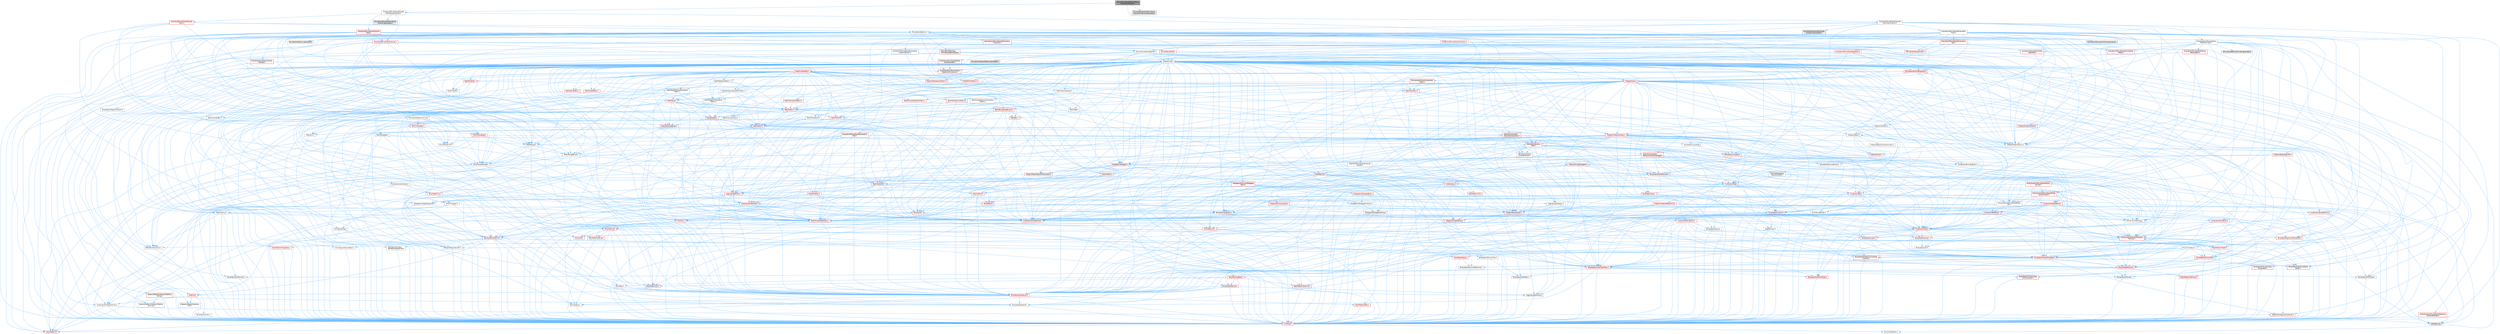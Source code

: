 digraph "MovieSceneDoublePerlinNoiseChannelContainer.h"
{
 // INTERACTIVE_SVG=YES
 // LATEX_PDF_SIZE
  bgcolor="transparent";
  edge [fontname=Helvetica,fontsize=10,labelfontname=Helvetica,labelfontsize=10];
  node [fontname=Helvetica,fontsize=10,shape=box,height=0.2,width=0.4];
  Node1 [id="Node000001",label="MovieSceneDoublePerlinNoise\lChannelContainer.h",height=0.2,width=0.4,color="gray40", fillcolor="grey60", style="filled", fontcolor="black",tooltip=" "];
  Node1 -> Node2 [id="edge1_Node000001_Node000002",color="steelblue1",style="solid",tooltip=" "];
  Node2 [id="Node000002",label="Channels/MovieSceneChannel\lOverrideContainer.h",height=0.2,width=0.4,color="grey40", fillcolor="white", style="filled",URL="$d1/dd2/MovieSceneChannelOverrideContainer_8h.html",tooltip=" "];
  Node2 -> Node3 [id="edge2_Node000002_Node000003",color="steelblue1",style="solid",tooltip=" "];
  Node3 [id="Node000003",label="CoreMinimal.h",height=0.2,width=0.4,color="grey40", fillcolor="white", style="filled",URL="$d7/d67/CoreMinimal_8h.html",tooltip=" "];
  Node3 -> Node4 [id="edge3_Node000003_Node000004",color="steelblue1",style="solid",tooltip=" "];
  Node4 [id="Node000004",label="CoreTypes.h",height=0.2,width=0.4,color="red", fillcolor="#FFF0F0", style="filled",URL="$dc/dec/CoreTypes_8h.html",tooltip=" "];
  Node4 -> Node5 [id="edge4_Node000004_Node000005",color="steelblue1",style="solid",tooltip=" "];
  Node5 [id="Node000005",label="HAL/Platform.h",height=0.2,width=0.4,color="red", fillcolor="#FFF0F0", style="filled",URL="$d9/dd0/Platform_8h.html",tooltip=" "];
  Node4 -> Node17 [id="edge5_Node000004_Node000017",color="steelblue1",style="solid",tooltip=" "];
  Node17 [id="Node000017",label="Misc/CoreDefines.h",height=0.2,width=0.4,color="grey40", fillcolor="white", style="filled",URL="$d3/dd2/CoreDefines_8h.html",tooltip=" "];
  Node3 -> Node18 [id="edge6_Node000003_Node000018",color="steelblue1",style="solid",tooltip=" "];
  Node18 [id="Node000018",label="CoreFwd.h",height=0.2,width=0.4,color="red", fillcolor="#FFF0F0", style="filled",URL="$d1/d1e/CoreFwd_8h.html",tooltip=" "];
  Node18 -> Node4 [id="edge7_Node000018_Node000004",color="steelblue1",style="solid",tooltip=" "];
  Node18 -> Node19 [id="edge8_Node000018_Node000019",color="steelblue1",style="solid",tooltip=" "];
  Node19 [id="Node000019",label="Containers/ContainersFwd.h",height=0.2,width=0.4,color="grey40", fillcolor="white", style="filled",URL="$d4/d0a/ContainersFwd_8h.html",tooltip=" "];
  Node19 -> Node5 [id="edge9_Node000019_Node000005",color="steelblue1",style="solid",tooltip=" "];
  Node19 -> Node4 [id="edge10_Node000019_Node000004",color="steelblue1",style="solid",tooltip=" "];
  Node19 -> Node20 [id="edge11_Node000019_Node000020",color="steelblue1",style="solid",tooltip=" "];
  Node20 [id="Node000020",label="Traits/IsContiguousContainer.h",height=0.2,width=0.4,color="red", fillcolor="#FFF0F0", style="filled",URL="$d5/d3c/IsContiguousContainer_8h.html",tooltip=" "];
  Node20 -> Node4 [id="edge12_Node000020_Node000004",color="steelblue1",style="solid",tooltip=" "];
  Node20 -> Node22 [id="edge13_Node000020_Node000022",color="steelblue1",style="solid",tooltip=" "];
  Node22 [id="Node000022",label="initializer_list",height=0.2,width=0.4,color="grey60", fillcolor="#E0E0E0", style="filled",tooltip=" "];
  Node18 -> Node24 [id="edge14_Node000018_Node000024",color="steelblue1",style="solid",tooltip=" "];
  Node24 [id="Node000024",label="UObject/UObjectHierarchy\lFwd.h",height=0.2,width=0.4,color="grey40", fillcolor="white", style="filled",URL="$d3/d13/UObjectHierarchyFwd_8h.html",tooltip=" "];
  Node3 -> Node24 [id="edge15_Node000003_Node000024",color="steelblue1",style="solid",tooltip=" "];
  Node3 -> Node19 [id="edge16_Node000003_Node000019",color="steelblue1",style="solid",tooltip=" "];
  Node3 -> Node25 [id="edge17_Node000003_Node000025",color="steelblue1",style="solid",tooltip=" "];
  Node25 [id="Node000025",label="Misc/VarArgs.h",height=0.2,width=0.4,color="grey40", fillcolor="white", style="filled",URL="$d5/d6f/VarArgs_8h.html",tooltip=" "];
  Node25 -> Node4 [id="edge18_Node000025_Node000004",color="steelblue1",style="solid",tooltip=" "];
  Node3 -> Node26 [id="edge19_Node000003_Node000026",color="steelblue1",style="solid",tooltip=" "];
  Node26 [id="Node000026",label="Logging/LogVerbosity.h",height=0.2,width=0.4,color="grey40", fillcolor="white", style="filled",URL="$d2/d8f/LogVerbosity_8h.html",tooltip=" "];
  Node26 -> Node4 [id="edge20_Node000026_Node000004",color="steelblue1",style="solid",tooltip=" "];
  Node3 -> Node27 [id="edge21_Node000003_Node000027",color="steelblue1",style="solid",tooltip=" "];
  Node27 [id="Node000027",label="Misc/OutputDevice.h",height=0.2,width=0.4,color="red", fillcolor="#FFF0F0", style="filled",URL="$d7/d32/OutputDevice_8h.html",tooltip=" "];
  Node27 -> Node18 [id="edge22_Node000027_Node000018",color="steelblue1",style="solid",tooltip=" "];
  Node27 -> Node4 [id="edge23_Node000027_Node000004",color="steelblue1",style="solid",tooltip=" "];
  Node27 -> Node26 [id="edge24_Node000027_Node000026",color="steelblue1",style="solid",tooltip=" "];
  Node27 -> Node25 [id="edge25_Node000027_Node000025",color="steelblue1",style="solid",tooltip=" "];
  Node3 -> Node33 [id="edge26_Node000003_Node000033",color="steelblue1",style="solid",tooltip=" "];
  Node33 [id="Node000033",label="HAL/PlatformCrt.h",height=0.2,width=0.4,color="red", fillcolor="#FFF0F0", style="filled",URL="$d8/d75/PlatformCrt_8h.html",tooltip=" "];
  Node3 -> Node43 [id="edge27_Node000003_Node000043",color="steelblue1",style="solid",tooltip=" "];
  Node43 [id="Node000043",label="HAL/PlatformMisc.h",height=0.2,width=0.4,color="red", fillcolor="#FFF0F0", style="filled",URL="$d0/df5/PlatformMisc_8h.html",tooltip=" "];
  Node43 -> Node4 [id="edge28_Node000043_Node000004",color="steelblue1",style="solid",tooltip=" "];
  Node3 -> Node62 [id="edge29_Node000003_Node000062",color="steelblue1",style="solid",tooltip=" "];
  Node62 [id="Node000062",label="Misc/AssertionMacros.h",height=0.2,width=0.4,color="red", fillcolor="#FFF0F0", style="filled",URL="$d0/dfa/AssertionMacros_8h.html",tooltip=" "];
  Node62 -> Node4 [id="edge30_Node000062_Node000004",color="steelblue1",style="solid",tooltip=" "];
  Node62 -> Node5 [id="edge31_Node000062_Node000005",color="steelblue1",style="solid",tooltip=" "];
  Node62 -> Node43 [id="edge32_Node000062_Node000043",color="steelblue1",style="solid",tooltip=" "];
  Node62 -> Node63 [id="edge33_Node000062_Node000063",color="steelblue1",style="solid",tooltip=" "];
  Node63 [id="Node000063",label="Templates/EnableIf.h",height=0.2,width=0.4,color="grey40", fillcolor="white", style="filled",URL="$d7/d60/EnableIf_8h.html",tooltip=" "];
  Node63 -> Node4 [id="edge34_Node000063_Node000004",color="steelblue1",style="solid",tooltip=" "];
  Node62 -> Node25 [id="edge35_Node000062_Node000025",color="steelblue1",style="solid",tooltip=" "];
  Node3 -> Node71 [id="edge36_Node000003_Node000071",color="steelblue1",style="solid",tooltip=" "];
  Node71 [id="Node000071",label="Templates/IsPointer.h",height=0.2,width=0.4,color="grey40", fillcolor="white", style="filled",URL="$d7/d05/IsPointer_8h.html",tooltip=" "];
  Node71 -> Node4 [id="edge37_Node000071_Node000004",color="steelblue1",style="solid",tooltip=" "];
  Node3 -> Node72 [id="edge38_Node000003_Node000072",color="steelblue1",style="solid",tooltip=" "];
  Node72 [id="Node000072",label="HAL/PlatformMemory.h",height=0.2,width=0.4,color="red", fillcolor="#FFF0F0", style="filled",URL="$de/d68/PlatformMemory_8h.html",tooltip=" "];
  Node72 -> Node4 [id="edge39_Node000072_Node000004",color="steelblue1",style="solid",tooltip=" "];
  Node3 -> Node55 [id="edge40_Node000003_Node000055",color="steelblue1",style="solid",tooltip=" "];
  Node55 [id="Node000055",label="HAL/PlatformAtomics.h",height=0.2,width=0.4,color="red", fillcolor="#FFF0F0", style="filled",URL="$d3/d36/PlatformAtomics_8h.html",tooltip=" "];
  Node55 -> Node4 [id="edge41_Node000055_Node000004",color="steelblue1",style="solid",tooltip=" "];
  Node3 -> Node77 [id="edge42_Node000003_Node000077",color="steelblue1",style="solid",tooltip=" "];
  Node77 [id="Node000077",label="Misc/Exec.h",height=0.2,width=0.4,color="grey40", fillcolor="white", style="filled",URL="$de/ddb/Exec_8h.html",tooltip=" "];
  Node77 -> Node4 [id="edge43_Node000077_Node000004",color="steelblue1",style="solid",tooltip=" "];
  Node77 -> Node62 [id="edge44_Node000077_Node000062",color="steelblue1",style="solid",tooltip=" "];
  Node3 -> Node78 [id="edge45_Node000003_Node000078",color="steelblue1",style="solid",tooltip=" "];
  Node78 [id="Node000078",label="HAL/MemoryBase.h",height=0.2,width=0.4,color="red", fillcolor="#FFF0F0", style="filled",URL="$d6/d9f/MemoryBase_8h.html",tooltip=" "];
  Node78 -> Node4 [id="edge46_Node000078_Node000004",color="steelblue1",style="solid",tooltip=" "];
  Node78 -> Node55 [id="edge47_Node000078_Node000055",color="steelblue1",style="solid",tooltip=" "];
  Node78 -> Node33 [id="edge48_Node000078_Node000033",color="steelblue1",style="solid",tooltip=" "];
  Node78 -> Node77 [id="edge49_Node000078_Node000077",color="steelblue1",style="solid",tooltip=" "];
  Node78 -> Node27 [id="edge50_Node000078_Node000027",color="steelblue1",style="solid",tooltip=" "];
  Node3 -> Node88 [id="edge51_Node000003_Node000088",color="steelblue1",style="solid",tooltip=" "];
  Node88 [id="Node000088",label="HAL/UnrealMemory.h",height=0.2,width=0.4,color="red", fillcolor="#FFF0F0", style="filled",URL="$d9/d96/UnrealMemory_8h.html",tooltip=" "];
  Node88 -> Node4 [id="edge52_Node000088_Node000004",color="steelblue1",style="solid",tooltip=" "];
  Node88 -> Node78 [id="edge53_Node000088_Node000078",color="steelblue1",style="solid",tooltip=" "];
  Node88 -> Node72 [id="edge54_Node000088_Node000072",color="steelblue1",style="solid",tooltip=" "];
  Node88 -> Node71 [id="edge55_Node000088_Node000071",color="steelblue1",style="solid",tooltip=" "];
  Node3 -> Node90 [id="edge56_Node000003_Node000090",color="steelblue1",style="solid",tooltip=" "];
  Node90 [id="Node000090",label="Templates/IsArithmetic.h",height=0.2,width=0.4,color="grey40", fillcolor="white", style="filled",URL="$d2/d5d/IsArithmetic_8h.html",tooltip=" "];
  Node90 -> Node4 [id="edge57_Node000090_Node000004",color="steelblue1",style="solid",tooltip=" "];
  Node3 -> Node84 [id="edge58_Node000003_Node000084",color="steelblue1",style="solid",tooltip=" "];
  Node84 [id="Node000084",label="Templates/AndOrNot.h",height=0.2,width=0.4,color="grey40", fillcolor="white", style="filled",URL="$db/d0a/AndOrNot_8h.html",tooltip=" "];
  Node84 -> Node4 [id="edge59_Node000084_Node000004",color="steelblue1",style="solid",tooltip=" "];
  Node3 -> Node91 [id="edge60_Node000003_Node000091",color="steelblue1",style="solid",tooltip=" "];
  Node91 [id="Node000091",label="Templates/IsPODType.h",height=0.2,width=0.4,color="grey40", fillcolor="white", style="filled",URL="$d7/db1/IsPODType_8h.html",tooltip=" "];
  Node91 -> Node4 [id="edge61_Node000091_Node000004",color="steelblue1",style="solid",tooltip=" "];
  Node3 -> Node92 [id="edge62_Node000003_Node000092",color="steelblue1",style="solid",tooltip=" "];
  Node92 [id="Node000092",label="Templates/IsUECoreType.h",height=0.2,width=0.4,color="red", fillcolor="#FFF0F0", style="filled",URL="$d1/db8/IsUECoreType_8h.html",tooltip=" "];
  Node92 -> Node4 [id="edge63_Node000092_Node000004",color="steelblue1",style="solid",tooltip=" "];
  Node3 -> Node85 [id="edge64_Node000003_Node000085",color="steelblue1",style="solid",tooltip=" "];
  Node85 [id="Node000085",label="Templates/IsTriviallyCopy\lConstructible.h",height=0.2,width=0.4,color="red", fillcolor="#FFF0F0", style="filled",URL="$d3/d78/IsTriviallyCopyConstructible_8h.html",tooltip=" "];
  Node85 -> Node4 [id="edge65_Node000085_Node000004",color="steelblue1",style="solid",tooltip=" "];
  Node3 -> Node93 [id="edge66_Node000003_Node000093",color="steelblue1",style="solid",tooltip=" "];
  Node93 [id="Node000093",label="Templates/UnrealTypeTraits.h",height=0.2,width=0.4,color="red", fillcolor="#FFF0F0", style="filled",URL="$d2/d2d/UnrealTypeTraits_8h.html",tooltip=" "];
  Node93 -> Node4 [id="edge67_Node000093_Node000004",color="steelblue1",style="solid",tooltip=" "];
  Node93 -> Node71 [id="edge68_Node000093_Node000071",color="steelblue1",style="solid",tooltip=" "];
  Node93 -> Node62 [id="edge69_Node000093_Node000062",color="steelblue1",style="solid",tooltip=" "];
  Node93 -> Node84 [id="edge70_Node000093_Node000084",color="steelblue1",style="solid",tooltip=" "];
  Node93 -> Node63 [id="edge71_Node000093_Node000063",color="steelblue1",style="solid",tooltip=" "];
  Node93 -> Node90 [id="edge72_Node000093_Node000090",color="steelblue1",style="solid",tooltip=" "];
  Node93 -> Node91 [id="edge73_Node000093_Node000091",color="steelblue1",style="solid",tooltip=" "];
  Node93 -> Node92 [id="edge74_Node000093_Node000092",color="steelblue1",style="solid",tooltip=" "];
  Node93 -> Node85 [id="edge75_Node000093_Node000085",color="steelblue1",style="solid",tooltip=" "];
  Node3 -> Node63 [id="edge76_Node000003_Node000063",color="steelblue1",style="solid",tooltip=" "];
  Node3 -> Node95 [id="edge77_Node000003_Node000095",color="steelblue1",style="solid",tooltip=" "];
  Node95 [id="Node000095",label="Templates/RemoveReference.h",height=0.2,width=0.4,color="grey40", fillcolor="white", style="filled",URL="$da/dbe/RemoveReference_8h.html",tooltip=" "];
  Node95 -> Node4 [id="edge78_Node000095_Node000004",color="steelblue1",style="solid",tooltip=" "];
  Node3 -> Node96 [id="edge79_Node000003_Node000096",color="steelblue1",style="solid",tooltip=" "];
  Node96 [id="Node000096",label="Templates/IntegralConstant.h",height=0.2,width=0.4,color="grey40", fillcolor="white", style="filled",URL="$db/d1b/IntegralConstant_8h.html",tooltip=" "];
  Node96 -> Node4 [id="edge80_Node000096_Node000004",color="steelblue1",style="solid",tooltip=" "];
  Node3 -> Node97 [id="edge81_Node000003_Node000097",color="steelblue1",style="solid",tooltip=" "];
  Node97 [id="Node000097",label="Templates/IsClass.h",height=0.2,width=0.4,color="grey40", fillcolor="white", style="filled",URL="$db/dcb/IsClass_8h.html",tooltip=" "];
  Node97 -> Node4 [id="edge82_Node000097_Node000004",color="steelblue1",style="solid",tooltip=" "];
  Node3 -> Node98 [id="edge83_Node000003_Node000098",color="steelblue1",style="solid",tooltip=" "];
  Node98 [id="Node000098",label="Templates/TypeCompatible\lBytes.h",height=0.2,width=0.4,color="red", fillcolor="#FFF0F0", style="filled",URL="$df/d0a/TypeCompatibleBytes_8h.html",tooltip=" "];
  Node98 -> Node4 [id="edge84_Node000098_Node000004",color="steelblue1",style="solid",tooltip=" "];
  Node3 -> Node20 [id="edge85_Node000003_Node000020",color="steelblue1",style="solid",tooltip=" "];
  Node3 -> Node99 [id="edge86_Node000003_Node000099",color="steelblue1",style="solid",tooltip=" "];
  Node99 [id="Node000099",label="Templates/UnrealTemplate.h",height=0.2,width=0.4,color="red", fillcolor="#FFF0F0", style="filled",URL="$d4/d24/UnrealTemplate_8h.html",tooltip=" "];
  Node99 -> Node4 [id="edge87_Node000099_Node000004",color="steelblue1",style="solid",tooltip=" "];
  Node99 -> Node71 [id="edge88_Node000099_Node000071",color="steelblue1",style="solid",tooltip=" "];
  Node99 -> Node88 [id="edge89_Node000099_Node000088",color="steelblue1",style="solid",tooltip=" "];
  Node99 -> Node93 [id="edge90_Node000099_Node000093",color="steelblue1",style="solid",tooltip=" "];
  Node99 -> Node95 [id="edge91_Node000099_Node000095",color="steelblue1",style="solid",tooltip=" "];
  Node99 -> Node98 [id="edge92_Node000099_Node000098",color="steelblue1",style="solid",tooltip=" "];
  Node99 -> Node20 [id="edge93_Node000099_Node000020",color="steelblue1",style="solid",tooltip=" "];
  Node3 -> Node48 [id="edge94_Node000003_Node000048",color="steelblue1",style="solid",tooltip=" "];
  Node48 [id="Node000048",label="Math/NumericLimits.h",height=0.2,width=0.4,color="grey40", fillcolor="white", style="filled",URL="$df/d1b/NumericLimits_8h.html",tooltip=" "];
  Node48 -> Node4 [id="edge95_Node000048_Node000004",color="steelblue1",style="solid",tooltip=" "];
  Node3 -> Node103 [id="edge96_Node000003_Node000103",color="steelblue1",style="solid",tooltip=" "];
  Node103 [id="Node000103",label="HAL/PlatformMath.h",height=0.2,width=0.4,color="red", fillcolor="#FFF0F0", style="filled",URL="$dc/d53/PlatformMath_8h.html",tooltip=" "];
  Node103 -> Node4 [id="edge97_Node000103_Node000004",color="steelblue1",style="solid",tooltip=" "];
  Node3 -> Node86 [id="edge98_Node000003_Node000086",color="steelblue1",style="solid",tooltip=" "];
  Node86 [id="Node000086",label="Templates/IsTriviallyCopy\lAssignable.h",height=0.2,width=0.4,color="red", fillcolor="#FFF0F0", style="filled",URL="$d2/df2/IsTriviallyCopyAssignable_8h.html",tooltip=" "];
  Node86 -> Node4 [id="edge99_Node000086_Node000004",color="steelblue1",style="solid",tooltip=" "];
  Node3 -> Node111 [id="edge100_Node000003_Node000111",color="steelblue1",style="solid",tooltip=" "];
  Node111 [id="Node000111",label="Templates/MemoryOps.h",height=0.2,width=0.4,color="red", fillcolor="#FFF0F0", style="filled",URL="$db/dea/MemoryOps_8h.html",tooltip=" "];
  Node111 -> Node4 [id="edge101_Node000111_Node000004",color="steelblue1",style="solid",tooltip=" "];
  Node111 -> Node88 [id="edge102_Node000111_Node000088",color="steelblue1",style="solid",tooltip=" "];
  Node111 -> Node86 [id="edge103_Node000111_Node000086",color="steelblue1",style="solid",tooltip=" "];
  Node111 -> Node85 [id="edge104_Node000111_Node000085",color="steelblue1",style="solid",tooltip=" "];
  Node111 -> Node93 [id="edge105_Node000111_Node000093",color="steelblue1",style="solid",tooltip=" "];
  Node3 -> Node112 [id="edge106_Node000003_Node000112",color="steelblue1",style="solid",tooltip=" "];
  Node112 [id="Node000112",label="Containers/ContainerAllocation\lPolicies.h",height=0.2,width=0.4,color="red", fillcolor="#FFF0F0", style="filled",URL="$d7/dff/ContainerAllocationPolicies_8h.html",tooltip=" "];
  Node112 -> Node4 [id="edge107_Node000112_Node000004",color="steelblue1",style="solid",tooltip=" "];
  Node112 -> Node112 [id="edge108_Node000112_Node000112",color="steelblue1",style="solid",tooltip=" "];
  Node112 -> Node103 [id="edge109_Node000112_Node000103",color="steelblue1",style="solid",tooltip=" "];
  Node112 -> Node88 [id="edge110_Node000112_Node000088",color="steelblue1",style="solid",tooltip=" "];
  Node112 -> Node48 [id="edge111_Node000112_Node000048",color="steelblue1",style="solid",tooltip=" "];
  Node112 -> Node62 [id="edge112_Node000112_Node000062",color="steelblue1",style="solid",tooltip=" "];
  Node112 -> Node111 [id="edge113_Node000112_Node000111",color="steelblue1",style="solid",tooltip=" "];
  Node112 -> Node98 [id="edge114_Node000112_Node000098",color="steelblue1",style="solid",tooltip=" "];
  Node3 -> Node115 [id="edge115_Node000003_Node000115",color="steelblue1",style="solid",tooltip=" "];
  Node115 [id="Node000115",label="Templates/IsEnumClass.h",height=0.2,width=0.4,color="grey40", fillcolor="white", style="filled",URL="$d7/d15/IsEnumClass_8h.html",tooltip=" "];
  Node115 -> Node4 [id="edge116_Node000115_Node000004",color="steelblue1",style="solid",tooltip=" "];
  Node115 -> Node84 [id="edge117_Node000115_Node000084",color="steelblue1",style="solid",tooltip=" "];
  Node3 -> Node116 [id="edge118_Node000003_Node000116",color="steelblue1",style="solid",tooltip=" "];
  Node116 [id="Node000116",label="HAL/PlatformProperties.h",height=0.2,width=0.4,color="red", fillcolor="#FFF0F0", style="filled",URL="$d9/db0/PlatformProperties_8h.html",tooltip=" "];
  Node116 -> Node4 [id="edge119_Node000116_Node000004",color="steelblue1",style="solid",tooltip=" "];
  Node3 -> Node119 [id="edge120_Node000003_Node000119",color="steelblue1",style="solid",tooltip=" "];
  Node119 [id="Node000119",label="Misc/EngineVersionBase.h",height=0.2,width=0.4,color="grey40", fillcolor="white", style="filled",URL="$d5/d2b/EngineVersionBase_8h.html",tooltip=" "];
  Node119 -> Node4 [id="edge121_Node000119_Node000004",color="steelblue1",style="solid",tooltip=" "];
  Node3 -> Node120 [id="edge122_Node000003_Node000120",color="steelblue1",style="solid",tooltip=" "];
  Node120 [id="Node000120",label="Internationalization\l/TextNamespaceFwd.h",height=0.2,width=0.4,color="grey40", fillcolor="white", style="filled",URL="$d8/d97/TextNamespaceFwd_8h.html",tooltip=" "];
  Node120 -> Node4 [id="edge123_Node000120_Node000004",color="steelblue1",style="solid",tooltip=" "];
  Node3 -> Node121 [id="edge124_Node000003_Node000121",color="steelblue1",style="solid",tooltip=" "];
  Node121 [id="Node000121",label="Serialization/Archive.h",height=0.2,width=0.4,color="red", fillcolor="#FFF0F0", style="filled",URL="$d7/d3b/Archive_8h.html",tooltip=" "];
  Node121 -> Node18 [id="edge125_Node000121_Node000018",color="steelblue1",style="solid",tooltip=" "];
  Node121 -> Node4 [id="edge126_Node000121_Node000004",color="steelblue1",style="solid",tooltip=" "];
  Node121 -> Node116 [id="edge127_Node000121_Node000116",color="steelblue1",style="solid",tooltip=" "];
  Node121 -> Node120 [id="edge128_Node000121_Node000120",color="steelblue1",style="solid",tooltip=" "];
  Node121 -> Node62 [id="edge129_Node000121_Node000062",color="steelblue1",style="solid",tooltip=" "];
  Node121 -> Node119 [id="edge130_Node000121_Node000119",color="steelblue1",style="solid",tooltip=" "];
  Node121 -> Node25 [id="edge131_Node000121_Node000025",color="steelblue1",style="solid",tooltip=" "];
  Node121 -> Node63 [id="edge132_Node000121_Node000063",color="steelblue1",style="solid",tooltip=" "];
  Node121 -> Node115 [id="edge133_Node000121_Node000115",color="steelblue1",style="solid",tooltip=" "];
  Node121 -> Node99 [id="edge134_Node000121_Node000099",color="steelblue1",style="solid",tooltip=" "];
  Node121 -> Node124 [id="edge135_Node000121_Node000124",color="steelblue1",style="solid",tooltip=" "];
  Node124 [id="Node000124",label="UObject/ObjectVersion.h",height=0.2,width=0.4,color="grey40", fillcolor="white", style="filled",URL="$da/d63/ObjectVersion_8h.html",tooltip=" "];
  Node124 -> Node4 [id="edge136_Node000124_Node000004",color="steelblue1",style="solid",tooltip=" "];
  Node3 -> Node125 [id="edge137_Node000003_Node000125",color="steelblue1",style="solid",tooltip=" "];
  Node125 [id="Node000125",label="Templates/Less.h",height=0.2,width=0.4,color="grey40", fillcolor="white", style="filled",URL="$de/dc8/Less_8h.html",tooltip=" "];
  Node125 -> Node4 [id="edge138_Node000125_Node000004",color="steelblue1",style="solid",tooltip=" "];
  Node125 -> Node99 [id="edge139_Node000125_Node000099",color="steelblue1",style="solid",tooltip=" "];
  Node3 -> Node126 [id="edge140_Node000003_Node000126",color="steelblue1",style="solid",tooltip=" "];
  Node126 [id="Node000126",label="Templates/Sorting.h",height=0.2,width=0.4,color="red", fillcolor="#FFF0F0", style="filled",URL="$d3/d9e/Sorting_8h.html",tooltip=" "];
  Node126 -> Node4 [id="edge141_Node000126_Node000004",color="steelblue1",style="solid",tooltip=" "];
  Node126 -> Node103 [id="edge142_Node000126_Node000103",color="steelblue1",style="solid",tooltip=" "];
  Node126 -> Node125 [id="edge143_Node000126_Node000125",color="steelblue1",style="solid",tooltip=" "];
  Node3 -> Node137 [id="edge144_Node000003_Node000137",color="steelblue1",style="solid",tooltip=" "];
  Node137 [id="Node000137",label="Misc/Char.h",height=0.2,width=0.4,color="red", fillcolor="#FFF0F0", style="filled",URL="$d0/d58/Char_8h.html",tooltip=" "];
  Node137 -> Node4 [id="edge145_Node000137_Node000004",color="steelblue1",style="solid",tooltip=" "];
  Node3 -> Node140 [id="edge146_Node000003_Node000140",color="steelblue1",style="solid",tooltip=" "];
  Node140 [id="Node000140",label="GenericPlatform/GenericPlatform\lStricmp.h",height=0.2,width=0.4,color="grey40", fillcolor="white", style="filled",URL="$d2/d86/GenericPlatformStricmp_8h.html",tooltip=" "];
  Node140 -> Node4 [id="edge147_Node000140_Node000004",color="steelblue1",style="solid",tooltip=" "];
  Node3 -> Node141 [id="edge148_Node000003_Node000141",color="steelblue1",style="solid",tooltip=" "];
  Node141 [id="Node000141",label="GenericPlatform/GenericPlatform\lString.h",height=0.2,width=0.4,color="red", fillcolor="#FFF0F0", style="filled",URL="$dd/d20/GenericPlatformString_8h.html",tooltip=" "];
  Node141 -> Node4 [id="edge149_Node000141_Node000004",color="steelblue1",style="solid",tooltip=" "];
  Node141 -> Node140 [id="edge150_Node000141_Node000140",color="steelblue1",style="solid",tooltip=" "];
  Node141 -> Node63 [id="edge151_Node000141_Node000063",color="steelblue1",style="solid",tooltip=" "];
  Node3 -> Node74 [id="edge152_Node000003_Node000074",color="steelblue1",style="solid",tooltip=" "];
  Node74 [id="Node000074",label="HAL/PlatformString.h",height=0.2,width=0.4,color="red", fillcolor="#FFF0F0", style="filled",URL="$db/db5/PlatformString_8h.html",tooltip=" "];
  Node74 -> Node4 [id="edge153_Node000074_Node000004",color="steelblue1",style="solid",tooltip=" "];
  Node3 -> Node144 [id="edge154_Node000003_Node000144",color="steelblue1",style="solid",tooltip=" "];
  Node144 [id="Node000144",label="Misc/CString.h",height=0.2,width=0.4,color="red", fillcolor="#FFF0F0", style="filled",URL="$d2/d49/CString_8h.html",tooltip=" "];
  Node144 -> Node4 [id="edge155_Node000144_Node000004",color="steelblue1",style="solid",tooltip=" "];
  Node144 -> Node33 [id="edge156_Node000144_Node000033",color="steelblue1",style="solid",tooltip=" "];
  Node144 -> Node74 [id="edge157_Node000144_Node000074",color="steelblue1",style="solid",tooltip=" "];
  Node144 -> Node62 [id="edge158_Node000144_Node000062",color="steelblue1",style="solid",tooltip=" "];
  Node144 -> Node137 [id="edge159_Node000144_Node000137",color="steelblue1",style="solid",tooltip=" "];
  Node144 -> Node25 [id="edge160_Node000144_Node000025",color="steelblue1",style="solid",tooltip=" "];
  Node3 -> Node145 [id="edge161_Node000003_Node000145",color="steelblue1",style="solid",tooltip=" "];
  Node145 [id="Node000145",label="Misc/Crc.h",height=0.2,width=0.4,color="red", fillcolor="#FFF0F0", style="filled",URL="$d4/dd2/Crc_8h.html",tooltip=" "];
  Node145 -> Node4 [id="edge162_Node000145_Node000004",color="steelblue1",style="solid",tooltip=" "];
  Node145 -> Node74 [id="edge163_Node000145_Node000074",color="steelblue1",style="solid",tooltip=" "];
  Node145 -> Node62 [id="edge164_Node000145_Node000062",color="steelblue1",style="solid",tooltip=" "];
  Node145 -> Node144 [id="edge165_Node000145_Node000144",color="steelblue1",style="solid",tooltip=" "];
  Node145 -> Node137 [id="edge166_Node000145_Node000137",color="steelblue1",style="solid",tooltip=" "];
  Node145 -> Node93 [id="edge167_Node000145_Node000093",color="steelblue1",style="solid",tooltip=" "];
  Node3 -> Node136 [id="edge168_Node000003_Node000136",color="steelblue1",style="solid",tooltip=" "];
  Node136 [id="Node000136",label="Math/UnrealMathUtility.h",height=0.2,width=0.4,color="red", fillcolor="#FFF0F0", style="filled",URL="$db/db8/UnrealMathUtility_8h.html",tooltip=" "];
  Node136 -> Node4 [id="edge169_Node000136_Node000004",color="steelblue1",style="solid",tooltip=" "];
  Node136 -> Node62 [id="edge170_Node000136_Node000062",color="steelblue1",style="solid",tooltip=" "];
  Node136 -> Node103 [id="edge171_Node000136_Node000103",color="steelblue1",style="solid",tooltip=" "];
  Node3 -> Node146 [id="edge172_Node000003_Node000146",color="steelblue1",style="solid",tooltip=" "];
  Node146 [id="Node000146",label="Containers/UnrealString.h",height=0.2,width=0.4,color="red", fillcolor="#FFF0F0", style="filled",URL="$d5/dba/UnrealString_8h.html",tooltip=" "];
  Node3 -> Node150 [id="edge173_Node000003_Node000150",color="steelblue1",style="solid",tooltip=" "];
  Node150 [id="Node000150",label="Containers/Array.h",height=0.2,width=0.4,color="red", fillcolor="#FFF0F0", style="filled",URL="$df/dd0/Array_8h.html",tooltip=" "];
  Node150 -> Node4 [id="edge174_Node000150_Node000004",color="steelblue1",style="solid",tooltip=" "];
  Node150 -> Node62 [id="edge175_Node000150_Node000062",color="steelblue1",style="solid",tooltip=" "];
  Node150 -> Node88 [id="edge176_Node000150_Node000088",color="steelblue1",style="solid",tooltip=" "];
  Node150 -> Node93 [id="edge177_Node000150_Node000093",color="steelblue1",style="solid",tooltip=" "];
  Node150 -> Node99 [id="edge178_Node000150_Node000099",color="steelblue1",style="solid",tooltip=" "];
  Node150 -> Node112 [id="edge179_Node000150_Node000112",color="steelblue1",style="solid",tooltip=" "];
  Node150 -> Node121 [id="edge180_Node000150_Node000121",color="steelblue1",style="solid",tooltip=" "];
  Node150 -> Node129 [id="edge181_Node000150_Node000129",color="steelblue1",style="solid",tooltip=" "];
  Node129 [id="Node000129",label="Templates/Invoke.h",height=0.2,width=0.4,color="red", fillcolor="#FFF0F0", style="filled",URL="$d7/deb/Invoke_8h.html",tooltip=" "];
  Node129 -> Node4 [id="edge182_Node000129_Node000004",color="steelblue1",style="solid",tooltip=" "];
  Node129 -> Node99 [id="edge183_Node000129_Node000099",color="steelblue1",style="solid",tooltip=" "];
  Node150 -> Node125 [id="edge184_Node000150_Node000125",color="steelblue1",style="solid",tooltip=" "];
  Node150 -> Node126 [id="edge185_Node000150_Node000126",color="steelblue1",style="solid",tooltip=" "];
  Node150 -> Node173 [id="edge186_Node000150_Node000173",color="steelblue1",style="solid",tooltip=" "];
  Node173 [id="Node000173",label="Templates/AlignmentTemplates.h",height=0.2,width=0.4,color="red", fillcolor="#FFF0F0", style="filled",URL="$dd/d32/AlignmentTemplates_8h.html",tooltip=" "];
  Node173 -> Node4 [id="edge187_Node000173_Node000004",color="steelblue1",style="solid",tooltip=" "];
  Node173 -> Node71 [id="edge188_Node000173_Node000071",color="steelblue1",style="solid",tooltip=" "];
  Node3 -> Node174 [id="edge189_Node000003_Node000174",color="steelblue1",style="solid",tooltip=" "];
  Node174 [id="Node000174",label="Misc/FrameNumber.h",height=0.2,width=0.4,color="grey40", fillcolor="white", style="filled",URL="$dd/dbd/FrameNumber_8h.html",tooltip=" "];
  Node174 -> Node4 [id="edge190_Node000174_Node000004",color="steelblue1",style="solid",tooltip=" "];
  Node174 -> Node48 [id="edge191_Node000174_Node000048",color="steelblue1",style="solid",tooltip=" "];
  Node174 -> Node136 [id="edge192_Node000174_Node000136",color="steelblue1",style="solid",tooltip=" "];
  Node174 -> Node63 [id="edge193_Node000174_Node000063",color="steelblue1",style="solid",tooltip=" "];
  Node174 -> Node93 [id="edge194_Node000174_Node000093",color="steelblue1",style="solid",tooltip=" "];
  Node3 -> Node175 [id="edge195_Node000003_Node000175",color="steelblue1",style="solid",tooltip=" "];
  Node175 [id="Node000175",label="Misc/Timespan.h",height=0.2,width=0.4,color="grey40", fillcolor="white", style="filled",URL="$da/dd9/Timespan_8h.html",tooltip=" "];
  Node175 -> Node4 [id="edge196_Node000175_Node000004",color="steelblue1",style="solid",tooltip=" "];
  Node175 -> Node176 [id="edge197_Node000175_Node000176",color="steelblue1",style="solid",tooltip=" "];
  Node176 [id="Node000176",label="Math/Interval.h",height=0.2,width=0.4,color="grey40", fillcolor="white", style="filled",URL="$d1/d55/Interval_8h.html",tooltip=" "];
  Node176 -> Node4 [id="edge198_Node000176_Node000004",color="steelblue1",style="solid",tooltip=" "];
  Node176 -> Node90 [id="edge199_Node000176_Node000090",color="steelblue1",style="solid",tooltip=" "];
  Node176 -> Node93 [id="edge200_Node000176_Node000093",color="steelblue1",style="solid",tooltip=" "];
  Node176 -> Node48 [id="edge201_Node000176_Node000048",color="steelblue1",style="solid",tooltip=" "];
  Node176 -> Node136 [id="edge202_Node000176_Node000136",color="steelblue1",style="solid",tooltip=" "];
  Node175 -> Node136 [id="edge203_Node000175_Node000136",color="steelblue1",style="solid",tooltip=" "];
  Node175 -> Node62 [id="edge204_Node000175_Node000062",color="steelblue1",style="solid",tooltip=" "];
  Node3 -> Node177 [id="edge205_Node000003_Node000177",color="steelblue1",style="solid",tooltip=" "];
  Node177 [id="Node000177",label="Containers/StringConv.h",height=0.2,width=0.4,color="red", fillcolor="#FFF0F0", style="filled",URL="$d3/ddf/StringConv_8h.html",tooltip=" "];
  Node177 -> Node4 [id="edge206_Node000177_Node000004",color="steelblue1",style="solid",tooltip=" "];
  Node177 -> Node62 [id="edge207_Node000177_Node000062",color="steelblue1",style="solid",tooltip=" "];
  Node177 -> Node112 [id="edge208_Node000177_Node000112",color="steelblue1",style="solid",tooltip=" "];
  Node177 -> Node150 [id="edge209_Node000177_Node000150",color="steelblue1",style="solid",tooltip=" "];
  Node177 -> Node144 [id="edge210_Node000177_Node000144",color="steelblue1",style="solid",tooltip=" "];
  Node177 -> Node178 [id="edge211_Node000177_Node000178",color="steelblue1",style="solid",tooltip=" "];
  Node178 [id="Node000178",label="Templates/IsArray.h",height=0.2,width=0.4,color="grey40", fillcolor="white", style="filled",URL="$d8/d8d/IsArray_8h.html",tooltip=" "];
  Node178 -> Node4 [id="edge212_Node000178_Node000004",color="steelblue1",style="solid",tooltip=" "];
  Node177 -> Node99 [id="edge213_Node000177_Node000099",color="steelblue1",style="solid",tooltip=" "];
  Node177 -> Node93 [id="edge214_Node000177_Node000093",color="steelblue1",style="solid",tooltip=" "];
  Node177 -> Node20 [id="edge215_Node000177_Node000020",color="steelblue1",style="solid",tooltip=" "];
  Node3 -> Node179 [id="edge216_Node000003_Node000179",color="steelblue1",style="solid",tooltip=" "];
  Node179 [id="Node000179",label="UObject/UnrealNames.h",height=0.2,width=0.4,color="red", fillcolor="#FFF0F0", style="filled",URL="$d8/db1/UnrealNames_8h.html",tooltip=" "];
  Node179 -> Node4 [id="edge217_Node000179_Node000004",color="steelblue1",style="solid",tooltip=" "];
  Node3 -> Node181 [id="edge218_Node000003_Node000181",color="steelblue1",style="solid",tooltip=" "];
  Node181 [id="Node000181",label="UObject/NameTypes.h",height=0.2,width=0.4,color="red", fillcolor="#FFF0F0", style="filled",URL="$d6/d35/NameTypes_8h.html",tooltip=" "];
  Node181 -> Node4 [id="edge219_Node000181_Node000004",color="steelblue1",style="solid",tooltip=" "];
  Node181 -> Node62 [id="edge220_Node000181_Node000062",color="steelblue1",style="solid",tooltip=" "];
  Node181 -> Node88 [id="edge221_Node000181_Node000088",color="steelblue1",style="solid",tooltip=" "];
  Node181 -> Node93 [id="edge222_Node000181_Node000093",color="steelblue1",style="solid",tooltip=" "];
  Node181 -> Node99 [id="edge223_Node000181_Node000099",color="steelblue1",style="solid",tooltip=" "];
  Node181 -> Node146 [id="edge224_Node000181_Node000146",color="steelblue1",style="solid",tooltip=" "];
  Node181 -> Node177 [id="edge225_Node000181_Node000177",color="steelblue1",style="solid",tooltip=" "];
  Node181 -> Node179 [id="edge226_Node000181_Node000179",color="steelblue1",style="solid",tooltip=" "];
  Node3 -> Node189 [id="edge227_Node000003_Node000189",color="steelblue1",style="solid",tooltip=" "];
  Node189 [id="Node000189",label="Misc/Parse.h",height=0.2,width=0.4,color="red", fillcolor="#FFF0F0", style="filled",URL="$dc/d71/Parse_8h.html",tooltip=" "];
  Node189 -> Node146 [id="edge228_Node000189_Node000146",color="steelblue1",style="solid",tooltip=" "];
  Node189 -> Node4 [id="edge229_Node000189_Node000004",color="steelblue1",style="solid",tooltip=" "];
  Node189 -> Node33 [id="edge230_Node000189_Node000033",color="steelblue1",style="solid",tooltip=" "];
  Node189 -> Node50 [id="edge231_Node000189_Node000050",color="steelblue1",style="solid",tooltip=" "];
  Node50 [id="Node000050",label="Misc/EnumClassFlags.h",height=0.2,width=0.4,color="grey40", fillcolor="white", style="filled",URL="$d8/de7/EnumClassFlags_8h.html",tooltip=" "];
  Node189 -> Node190 [id="edge232_Node000189_Node000190",color="steelblue1",style="solid",tooltip=" "];
  Node190 [id="Node000190",label="Templates/Function.h",height=0.2,width=0.4,color="red", fillcolor="#FFF0F0", style="filled",URL="$df/df5/Function_8h.html",tooltip=" "];
  Node190 -> Node4 [id="edge233_Node000190_Node000004",color="steelblue1",style="solid",tooltip=" "];
  Node190 -> Node62 [id="edge234_Node000190_Node000062",color="steelblue1",style="solid",tooltip=" "];
  Node190 -> Node88 [id="edge235_Node000190_Node000088",color="steelblue1",style="solid",tooltip=" "];
  Node190 -> Node93 [id="edge236_Node000190_Node000093",color="steelblue1",style="solid",tooltip=" "];
  Node190 -> Node129 [id="edge237_Node000190_Node000129",color="steelblue1",style="solid",tooltip=" "];
  Node190 -> Node99 [id="edge238_Node000190_Node000099",color="steelblue1",style="solid",tooltip=" "];
  Node190 -> Node136 [id="edge239_Node000190_Node000136",color="steelblue1",style="solid",tooltip=" "];
  Node3 -> Node173 [id="edge240_Node000003_Node000173",color="steelblue1",style="solid",tooltip=" "];
  Node3 -> Node192 [id="edge241_Node000003_Node000192",color="steelblue1",style="solid",tooltip=" "];
  Node192 [id="Node000192",label="Misc/StructBuilder.h",height=0.2,width=0.4,color="grey40", fillcolor="white", style="filled",URL="$d9/db3/StructBuilder_8h.html",tooltip=" "];
  Node192 -> Node4 [id="edge242_Node000192_Node000004",color="steelblue1",style="solid",tooltip=" "];
  Node192 -> Node136 [id="edge243_Node000192_Node000136",color="steelblue1",style="solid",tooltip=" "];
  Node192 -> Node173 [id="edge244_Node000192_Node000173",color="steelblue1",style="solid",tooltip=" "];
  Node3 -> Node105 [id="edge245_Node000003_Node000105",color="steelblue1",style="solid",tooltip=" "];
  Node105 [id="Node000105",label="Templates/Decay.h",height=0.2,width=0.4,color="red", fillcolor="#FFF0F0", style="filled",URL="$dd/d0f/Decay_8h.html",tooltip=" "];
  Node105 -> Node4 [id="edge246_Node000105_Node000004",color="steelblue1",style="solid",tooltip=" "];
  Node105 -> Node95 [id="edge247_Node000105_Node000095",color="steelblue1",style="solid",tooltip=" "];
  Node3 -> Node193 [id="edge248_Node000003_Node000193",color="steelblue1",style="solid",tooltip=" "];
  Node193 [id="Node000193",label="Templates/PointerIsConvertible\lFromTo.h",height=0.2,width=0.4,color="red", fillcolor="#FFF0F0", style="filled",URL="$d6/d65/PointerIsConvertibleFromTo_8h.html",tooltip=" "];
  Node193 -> Node4 [id="edge249_Node000193_Node000004",color="steelblue1",style="solid",tooltip=" "];
  Node3 -> Node129 [id="edge250_Node000003_Node000129",color="steelblue1",style="solid",tooltip=" "];
  Node3 -> Node190 [id="edge251_Node000003_Node000190",color="steelblue1",style="solid",tooltip=" "];
  Node3 -> Node162 [id="edge252_Node000003_Node000162",color="steelblue1",style="solid",tooltip=" "];
  Node162 [id="Node000162",label="Templates/TypeHash.h",height=0.2,width=0.4,color="red", fillcolor="#FFF0F0", style="filled",URL="$d1/d62/TypeHash_8h.html",tooltip=" "];
  Node162 -> Node4 [id="edge253_Node000162_Node000004",color="steelblue1",style="solid",tooltip=" "];
  Node162 -> Node145 [id="edge254_Node000162_Node000145",color="steelblue1",style="solid",tooltip=" "];
  Node3 -> Node194 [id="edge255_Node000003_Node000194",color="steelblue1",style="solid",tooltip=" "];
  Node194 [id="Node000194",label="Containers/ScriptArray.h",height=0.2,width=0.4,color="red", fillcolor="#FFF0F0", style="filled",URL="$dc/daf/ScriptArray_8h.html",tooltip=" "];
  Node194 -> Node4 [id="edge256_Node000194_Node000004",color="steelblue1",style="solid",tooltip=" "];
  Node194 -> Node62 [id="edge257_Node000194_Node000062",color="steelblue1",style="solid",tooltip=" "];
  Node194 -> Node88 [id="edge258_Node000194_Node000088",color="steelblue1",style="solid",tooltip=" "];
  Node194 -> Node112 [id="edge259_Node000194_Node000112",color="steelblue1",style="solid",tooltip=" "];
  Node194 -> Node150 [id="edge260_Node000194_Node000150",color="steelblue1",style="solid",tooltip=" "];
  Node194 -> Node22 [id="edge261_Node000194_Node000022",color="steelblue1",style="solid",tooltip=" "];
  Node3 -> Node195 [id="edge262_Node000003_Node000195",color="steelblue1",style="solid",tooltip=" "];
  Node195 [id="Node000195",label="Containers/BitArray.h",height=0.2,width=0.4,color="red", fillcolor="#FFF0F0", style="filled",URL="$d1/de4/BitArray_8h.html",tooltip=" "];
  Node195 -> Node112 [id="edge263_Node000195_Node000112",color="steelblue1",style="solid",tooltip=" "];
  Node195 -> Node4 [id="edge264_Node000195_Node000004",color="steelblue1",style="solid",tooltip=" "];
  Node195 -> Node55 [id="edge265_Node000195_Node000055",color="steelblue1",style="solid",tooltip=" "];
  Node195 -> Node88 [id="edge266_Node000195_Node000088",color="steelblue1",style="solid",tooltip=" "];
  Node195 -> Node136 [id="edge267_Node000195_Node000136",color="steelblue1",style="solid",tooltip=" "];
  Node195 -> Node62 [id="edge268_Node000195_Node000062",color="steelblue1",style="solid",tooltip=" "];
  Node195 -> Node50 [id="edge269_Node000195_Node000050",color="steelblue1",style="solid",tooltip=" "];
  Node195 -> Node121 [id="edge270_Node000195_Node000121",color="steelblue1",style="solid",tooltip=" "];
  Node195 -> Node63 [id="edge271_Node000195_Node000063",color="steelblue1",style="solid",tooltip=" "];
  Node195 -> Node129 [id="edge272_Node000195_Node000129",color="steelblue1",style="solid",tooltip=" "];
  Node195 -> Node99 [id="edge273_Node000195_Node000099",color="steelblue1",style="solid",tooltip=" "];
  Node195 -> Node93 [id="edge274_Node000195_Node000093",color="steelblue1",style="solid",tooltip=" "];
  Node3 -> Node196 [id="edge275_Node000003_Node000196",color="steelblue1",style="solid",tooltip=" "];
  Node196 [id="Node000196",label="Containers/SparseArray.h",height=0.2,width=0.4,color="red", fillcolor="#FFF0F0", style="filled",URL="$d5/dbf/SparseArray_8h.html",tooltip=" "];
  Node196 -> Node4 [id="edge276_Node000196_Node000004",color="steelblue1",style="solid",tooltip=" "];
  Node196 -> Node62 [id="edge277_Node000196_Node000062",color="steelblue1",style="solid",tooltip=" "];
  Node196 -> Node88 [id="edge278_Node000196_Node000088",color="steelblue1",style="solid",tooltip=" "];
  Node196 -> Node93 [id="edge279_Node000196_Node000093",color="steelblue1",style="solid",tooltip=" "];
  Node196 -> Node99 [id="edge280_Node000196_Node000099",color="steelblue1",style="solid",tooltip=" "];
  Node196 -> Node112 [id="edge281_Node000196_Node000112",color="steelblue1",style="solid",tooltip=" "];
  Node196 -> Node125 [id="edge282_Node000196_Node000125",color="steelblue1",style="solid",tooltip=" "];
  Node196 -> Node150 [id="edge283_Node000196_Node000150",color="steelblue1",style="solid",tooltip=" "];
  Node196 -> Node136 [id="edge284_Node000196_Node000136",color="steelblue1",style="solid",tooltip=" "];
  Node196 -> Node194 [id="edge285_Node000196_Node000194",color="steelblue1",style="solid",tooltip=" "];
  Node196 -> Node195 [id="edge286_Node000196_Node000195",color="steelblue1",style="solid",tooltip=" "];
  Node196 -> Node146 [id="edge287_Node000196_Node000146",color="steelblue1",style="solid",tooltip=" "];
  Node3 -> Node212 [id="edge288_Node000003_Node000212",color="steelblue1",style="solid",tooltip=" "];
  Node212 [id="Node000212",label="Containers/Set.h",height=0.2,width=0.4,color="red", fillcolor="#FFF0F0", style="filled",URL="$d4/d45/Set_8h.html",tooltip=" "];
  Node212 -> Node112 [id="edge289_Node000212_Node000112",color="steelblue1",style="solid",tooltip=" "];
  Node212 -> Node196 [id="edge290_Node000212_Node000196",color="steelblue1",style="solid",tooltip=" "];
  Node212 -> Node19 [id="edge291_Node000212_Node000019",color="steelblue1",style="solid",tooltip=" "];
  Node212 -> Node136 [id="edge292_Node000212_Node000136",color="steelblue1",style="solid",tooltip=" "];
  Node212 -> Node62 [id="edge293_Node000212_Node000062",color="steelblue1",style="solid",tooltip=" "];
  Node212 -> Node192 [id="edge294_Node000212_Node000192",color="steelblue1",style="solid",tooltip=" "];
  Node212 -> Node190 [id="edge295_Node000212_Node000190",color="steelblue1",style="solid",tooltip=" "];
  Node212 -> Node126 [id="edge296_Node000212_Node000126",color="steelblue1",style="solid",tooltip=" "];
  Node212 -> Node162 [id="edge297_Node000212_Node000162",color="steelblue1",style="solid",tooltip=" "];
  Node212 -> Node99 [id="edge298_Node000212_Node000099",color="steelblue1",style="solid",tooltip=" "];
  Node212 -> Node22 [id="edge299_Node000212_Node000022",color="steelblue1",style="solid",tooltip=" "];
  Node3 -> Node215 [id="edge300_Node000003_Node000215",color="steelblue1",style="solid",tooltip=" "];
  Node215 [id="Node000215",label="Algo/Reverse.h",height=0.2,width=0.4,color="grey40", fillcolor="white", style="filled",URL="$d5/d93/Reverse_8h.html",tooltip=" "];
  Node215 -> Node4 [id="edge301_Node000215_Node000004",color="steelblue1",style="solid",tooltip=" "];
  Node215 -> Node99 [id="edge302_Node000215_Node000099",color="steelblue1",style="solid",tooltip=" "];
  Node3 -> Node216 [id="edge303_Node000003_Node000216",color="steelblue1",style="solid",tooltip=" "];
  Node216 [id="Node000216",label="Containers/Map.h",height=0.2,width=0.4,color="red", fillcolor="#FFF0F0", style="filled",URL="$df/d79/Map_8h.html",tooltip=" "];
  Node216 -> Node4 [id="edge304_Node000216_Node000004",color="steelblue1",style="solid",tooltip=" "];
  Node216 -> Node215 [id="edge305_Node000216_Node000215",color="steelblue1",style="solid",tooltip=" "];
  Node216 -> Node212 [id="edge306_Node000216_Node000212",color="steelblue1",style="solid",tooltip=" "];
  Node216 -> Node146 [id="edge307_Node000216_Node000146",color="steelblue1",style="solid",tooltip=" "];
  Node216 -> Node62 [id="edge308_Node000216_Node000062",color="steelblue1",style="solid",tooltip=" "];
  Node216 -> Node192 [id="edge309_Node000216_Node000192",color="steelblue1",style="solid",tooltip=" "];
  Node216 -> Node190 [id="edge310_Node000216_Node000190",color="steelblue1",style="solid",tooltip=" "];
  Node216 -> Node126 [id="edge311_Node000216_Node000126",color="steelblue1",style="solid",tooltip=" "];
  Node216 -> Node217 [id="edge312_Node000216_Node000217",color="steelblue1",style="solid",tooltip=" "];
  Node217 [id="Node000217",label="Templates/Tuple.h",height=0.2,width=0.4,color="red", fillcolor="#FFF0F0", style="filled",URL="$d2/d4f/Tuple_8h.html",tooltip=" "];
  Node217 -> Node4 [id="edge313_Node000217_Node000004",color="steelblue1",style="solid",tooltip=" "];
  Node217 -> Node99 [id="edge314_Node000217_Node000099",color="steelblue1",style="solid",tooltip=" "];
  Node217 -> Node218 [id="edge315_Node000217_Node000218",color="steelblue1",style="solid",tooltip=" "];
  Node218 [id="Node000218",label="Delegates/IntegerSequence.h",height=0.2,width=0.4,color="grey40", fillcolor="white", style="filled",URL="$d2/dcc/IntegerSequence_8h.html",tooltip=" "];
  Node218 -> Node4 [id="edge316_Node000218_Node000004",color="steelblue1",style="solid",tooltip=" "];
  Node217 -> Node129 [id="edge317_Node000217_Node000129",color="steelblue1",style="solid",tooltip=" "];
  Node217 -> Node162 [id="edge318_Node000217_Node000162",color="steelblue1",style="solid",tooltip=" "];
  Node216 -> Node99 [id="edge319_Node000216_Node000099",color="steelblue1",style="solid",tooltip=" "];
  Node216 -> Node93 [id="edge320_Node000216_Node000093",color="steelblue1",style="solid",tooltip=" "];
  Node3 -> Node220 [id="edge321_Node000003_Node000220",color="steelblue1",style="solid",tooltip=" "];
  Node220 [id="Node000220",label="Math/IntPoint.h",height=0.2,width=0.4,color="red", fillcolor="#FFF0F0", style="filled",URL="$d3/df7/IntPoint_8h.html",tooltip=" "];
  Node220 -> Node4 [id="edge322_Node000220_Node000004",color="steelblue1",style="solid",tooltip=" "];
  Node220 -> Node62 [id="edge323_Node000220_Node000062",color="steelblue1",style="solid",tooltip=" "];
  Node220 -> Node189 [id="edge324_Node000220_Node000189",color="steelblue1",style="solid",tooltip=" "];
  Node220 -> Node136 [id="edge325_Node000220_Node000136",color="steelblue1",style="solid",tooltip=" "];
  Node220 -> Node146 [id="edge326_Node000220_Node000146",color="steelblue1",style="solid",tooltip=" "];
  Node220 -> Node162 [id="edge327_Node000220_Node000162",color="steelblue1",style="solid",tooltip=" "];
  Node3 -> Node222 [id="edge328_Node000003_Node000222",color="steelblue1",style="solid",tooltip=" "];
  Node222 [id="Node000222",label="Math/IntVector.h",height=0.2,width=0.4,color="red", fillcolor="#FFF0F0", style="filled",URL="$d7/d44/IntVector_8h.html",tooltip=" "];
  Node222 -> Node4 [id="edge329_Node000222_Node000004",color="steelblue1",style="solid",tooltip=" "];
  Node222 -> Node145 [id="edge330_Node000222_Node000145",color="steelblue1",style="solid",tooltip=" "];
  Node222 -> Node189 [id="edge331_Node000222_Node000189",color="steelblue1",style="solid",tooltip=" "];
  Node222 -> Node136 [id="edge332_Node000222_Node000136",color="steelblue1",style="solid",tooltip=" "];
  Node222 -> Node146 [id="edge333_Node000222_Node000146",color="steelblue1",style="solid",tooltip=" "];
  Node3 -> Node223 [id="edge334_Node000003_Node000223",color="steelblue1",style="solid",tooltip=" "];
  Node223 [id="Node000223",label="Logging/LogCategory.h",height=0.2,width=0.4,color="grey40", fillcolor="white", style="filled",URL="$d9/d36/LogCategory_8h.html",tooltip=" "];
  Node223 -> Node4 [id="edge335_Node000223_Node000004",color="steelblue1",style="solid",tooltip=" "];
  Node223 -> Node26 [id="edge336_Node000223_Node000026",color="steelblue1",style="solid",tooltip=" "];
  Node223 -> Node181 [id="edge337_Node000223_Node000181",color="steelblue1",style="solid",tooltip=" "];
  Node3 -> Node224 [id="edge338_Node000003_Node000224",color="steelblue1",style="solid",tooltip=" "];
  Node224 [id="Node000224",label="Logging/LogMacros.h",height=0.2,width=0.4,color="red", fillcolor="#FFF0F0", style="filled",URL="$d0/d16/LogMacros_8h.html",tooltip=" "];
  Node224 -> Node146 [id="edge339_Node000224_Node000146",color="steelblue1",style="solid",tooltip=" "];
  Node224 -> Node4 [id="edge340_Node000224_Node000004",color="steelblue1",style="solid",tooltip=" "];
  Node224 -> Node223 [id="edge341_Node000224_Node000223",color="steelblue1",style="solid",tooltip=" "];
  Node224 -> Node26 [id="edge342_Node000224_Node000026",color="steelblue1",style="solid",tooltip=" "];
  Node224 -> Node62 [id="edge343_Node000224_Node000062",color="steelblue1",style="solid",tooltip=" "];
  Node224 -> Node25 [id="edge344_Node000224_Node000025",color="steelblue1",style="solid",tooltip=" "];
  Node224 -> Node63 [id="edge345_Node000224_Node000063",color="steelblue1",style="solid",tooltip=" "];
  Node3 -> Node227 [id="edge346_Node000003_Node000227",color="steelblue1",style="solid",tooltip=" "];
  Node227 [id="Node000227",label="Math/Vector2D.h",height=0.2,width=0.4,color="red", fillcolor="#FFF0F0", style="filled",URL="$d3/db0/Vector2D_8h.html",tooltip=" "];
  Node227 -> Node4 [id="edge347_Node000227_Node000004",color="steelblue1",style="solid",tooltip=" "];
  Node227 -> Node62 [id="edge348_Node000227_Node000062",color="steelblue1",style="solid",tooltip=" "];
  Node227 -> Node145 [id="edge349_Node000227_Node000145",color="steelblue1",style="solid",tooltip=" "];
  Node227 -> Node136 [id="edge350_Node000227_Node000136",color="steelblue1",style="solid",tooltip=" "];
  Node227 -> Node146 [id="edge351_Node000227_Node000146",color="steelblue1",style="solid",tooltip=" "];
  Node227 -> Node189 [id="edge352_Node000227_Node000189",color="steelblue1",style="solid",tooltip=" "];
  Node227 -> Node220 [id="edge353_Node000227_Node000220",color="steelblue1",style="solid",tooltip=" "];
  Node227 -> Node224 [id="edge354_Node000227_Node000224",color="steelblue1",style="solid",tooltip=" "];
  Node3 -> Node231 [id="edge355_Node000003_Node000231",color="steelblue1",style="solid",tooltip=" "];
  Node231 [id="Node000231",label="Math/IntRect.h",height=0.2,width=0.4,color="red", fillcolor="#FFF0F0", style="filled",URL="$d7/d53/IntRect_8h.html",tooltip=" "];
  Node231 -> Node4 [id="edge356_Node000231_Node000004",color="steelblue1",style="solid",tooltip=" "];
  Node231 -> Node136 [id="edge357_Node000231_Node000136",color="steelblue1",style="solid",tooltip=" "];
  Node231 -> Node146 [id="edge358_Node000231_Node000146",color="steelblue1",style="solid",tooltip=" "];
  Node231 -> Node220 [id="edge359_Node000231_Node000220",color="steelblue1",style="solid",tooltip=" "];
  Node231 -> Node227 [id="edge360_Node000231_Node000227",color="steelblue1",style="solid",tooltip=" "];
  Node3 -> Node232 [id="edge361_Node000003_Node000232",color="steelblue1",style="solid",tooltip=" "];
  Node232 [id="Node000232",label="Misc/ByteSwap.h",height=0.2,width=0.4,color="grey40", fillcolor="white", style="filled",URL="$dc/dd7/ByteSwap_8h.html",tooltip=" "];
  Node232 -> Node4 [id="edge362_Node000232_Node000004",color="steelblue1",style="solid",tooltip=" "];
  Node232 -> Node33 [id="edge363_Node000232_Node000033",color="steelblue1",style="solid",tooltip=" "];
  Node3 -> Node161 [id="edge364_Node000003_Node000161",color="steelblue1",style="solid",tooltip=" "];
  Node161 [id="Node000161",label="Containers/EnumAsByte.h",height=0.2,width=0.4,color="grey40", fillcolor="white", style="filled",URL="$d6/d9a/EnumAsByte_8h.html",tooltip=" "];
  Node161 -> Node4 [id="edge365_Node000161_Node000004",color="steelblue1",style="solid",tooltip=" "];
  Node161 -> Node91 [id="edge366_Node000161_Node000091",color="steelblue1",style="solid",tooltip=" "];
  Node161 -> Node162 [id="edge367_Node000161_Node000162",color="steelblue1",style="solid",tooltip=" "];
  Node3 -> Node233 [id="edge368_Node000003_Node000233",color="steelblue1",style="solid",tooltip=" "];
  Node233 [id="Node000233",label="HAL/PlatformTLS.h",height=0.2,width=0.4,color="red", fillcolor="#FFF0F0", style="filled",URL="$d0/def/PlatformTLS_8h.html",tooltip=" "];
  Node233 -> Node4 [id="edge369_Node000233_Node000004",color="steelblue1",style="solid",tooltip=" "];
  Node3 -> Node236 [id="edge370_Node000003_Node000236",color="steelblue1",style="solid",tooltip=" "];
  Node236 [id="Node000236",label="CoreGlobals.h",height=0.2,width=0.4,color="red", fillcolor="#FFF0F0", style="filled",URL="$d5/d8c/CoreGlobals_8h.html",tooltip=" "];
  Node236 -> Node146 [id="edge371_Node000236_Node000146",color="steelblue1",style="solid",tooltip=" "];
  Node236 -> Node4 [id="edge372_Node000236_Node000004",color="steelblue1",style="solid",tooltip=" "];
  Node236 -> Node233 [id="edge373_Node000236_Node000233",color="steelblue1",style="solid",tooltip=" "];
  Node236 -> Node224 [id="edge374_Node000236_Node000224",color="steelblue1",style="solid",tooltip=" "];
  Node236 -> Node50 [id="edge375_Node000236_Node000050",color="steelblue1",style="solid",tooltip=" "];
  Node236 -> Node27 [id="edge376_Node000236_Node000027",color="steelblue1",style="solid",tooltip=" "];
  Node236 -> Node181 [id="edge377_Node000236_Node000181",color="steelblue1",style="solid",tooltip=" "];
  Node3 -> Node237 [id="edge378_Node000003_Node000237",color="steelblue1",style="solid",tooltip=" "];
  Node237 [id="Node000237",label="Templates/SharedPointer.h",height=0.2,width=0.4,color="red", fillcolor="#FFF0F0", style="filled",URL="$d2/d17/SharedPointer_8h.html",tooltip=" "];
  Node237 -> Node4 [id="edge379_Node000237_Node000004",color="steelblue1",style="solid",tooltip=" "];
  Node237 -> Node193 [id="edge380_Node000237_Node000193",color="steelblue1",style="solid",tooltip=" "];
  Node237 -> Node62 [id="edge381_Node000237_Node000062",color="steelblue1",style="solid",tooltip=" "];
  Node237 -> Node88 [id="edge382_Node000237_Node000088",color="steelblue1",style="solid",tooltip=" "];
  Node237 -> Node150 [id="edge383_Node000237_Node000150",color="steelblue1",style="solid",tooltip=" "];
  Node237 -> Node216 [id="edge384_Node000237_Node000216",color="steelblue1",style="solid",tooltip=" "];
  Node237 -> Node236 [id="edge385_Node000237_Node000236",color="steelblue1",style="solid",tooltip=" "];
  Node3 -> Node242 [id="edge386_Node000003_Node000242",color="steelblue1",style="solid",tooltip=" "];
  Node242 [id="Node000242",label="Internationalization\l/CulturePointer.h",height=0.2,width=0.4,color="grey40", fillcolor="white", style="filled",URL="$d6/dbe/CulturePointer_8h.html",tooltip=" "];
  Node242 -> Node4 [id="edge387_Node000242_Node000004",color="steelblue1",style="solid",tooltip=" "];
  Node242 -> Node237 [id="edge388_Node000242_Node000237",color="steelblue1",style="solid",tooltip=" "];
  Node3 -> Node243 [id="edge389_Node000003_Node000243",color="steelblue1",style="solid",tooltip=" "];
  Node243 [id="Node000243",label="UObject/WeakObjectPtrTemplates.h",height=0.2,width=0.4,color="red", fillcolor="#FFF0F0", style="filled",URL="$d8/d3b/WeakObjectPtrTemplates_8h.html",tooltip=" "];
  Node243 -> Node4 [id="edge390_Node000243_Node000004",color="steelblue1",style="solid",tooltip=" "];
  Node243 -> Node216 [id="edge391_Node000243_Node000216",color="steelblue1",style="solid",tooltip=" "];
  Node3 -> Node246 [id="edge392_Node000003_Node000246",color="steelblue1",style="solid",tooltip=" "];
  Node246 [id="Node000246",label="Delegates/DelegateSettings.h",height=0.2,width=0.4,color="grey40", fillcolor="white", style="filled",URL="$d0/d97/DelegateSettings_8h.html",tooltip=" "];
  Node246 -> Node4 [id="edge393_Node000246_Node000004",color="steelblue1",style="solid",tooltip=" "];
  Node3 -> Node247 [id="edge394_Node000003_Node000247",color="steelblue1",style="solid",tooltip=" "];
  Node247 [id="Node000247",label="Delegates/IDelegateInstance.h",height=0.2,width=0.4,color="grey40", fillcolor="white", style="filled",URL="$d2/d10/IDelegateInstance_8h.html",tooltip=" "];
  Node247 -> Node4 [id="edge395_Node000247_Node000004",color="steelblue1",style="solid",tooltip=" "];
  Node247 -> Node162 [id="edge396_Node000247_Node000162",color="steelblue1",style="solid",tooltip=" "];
  Node247 -> Node181 [id="edge397_Node000247_Node000181",color="steelblue1",style="solid",tooltip=" "];
  Node247 -> Node246 [id="edge398_Node000247_Node000246",color="steelblue1",style="solid",tooltip=" "];
  Node3 -> Node248 [id="edge399_Node000003_Node000248",color="steelblue1",style="solid",tooltip=" "];
  Node248 [id="Node000248",label="Delegates/DelegateBase.h",height=0.2,width=0.4,color="red", fillcolor="#FFF0F0", style="filled",URL="$da/d67/DelegateBase_8h.html",tooltip=" "];
  Node248 -> Node4 [id="edge400_Node000248_Node000004",color="steelblue1",style="solid",tooltip=" "];
  Node248 -> Node112 [id="edge401_Node000248_Node000112",color="steelblue1",style="solid",tooltip=" "];
  Node248 -> Node136 [id="edge402_Node000248_Node000136",color="steelblue1",style="solid",tooltip=" "];
  Node248 -> Node181 [id="edge403_Node000248_Node000181",color="steelblue1",style="solid",tooltip=" "];
  Node248 -> Node246 [id="edge404_Node000248_Node000246",color="steelblue1",style="solid",tooltip=" "];
  Node248 -> Node247 [id="edge405_Node000248_Node000247",color="steelblue1",style="solid",tooltip=" "];
  Node3 -> Node256 [id="edge406_Node000003_Node000256",color="steelblue1",style="solid",tooltip=" "];
  Node256 [id="Node000256",label="Delegates/MulticastDelegate\lBase.h",height=0.2,width=0.4,color="red", fillcolor="#FFF0F0", style="filled",URL="$db/d16/MulticastDelegateBase_8h.html",tooltip=" "];
  Node256 -> Node4 [id="edge407_Node000256_Node000004",color="steelblue1",style="solid",tooltip=" "];
  Node256 -> Node112 [id="edge408_Node000256_Node000112",color="steelblue1",style="solid",tooltip=" "];
  Node256 -> Node150 [id="edge409_Node000256_Node000150",color="steelblue1",style="solid",tooltip=" "];
  Node256 -> Node136 [id="edge410_Node000256_Node000136",color="steelblue1",style="solid",tooltip=" "];
  Node256 -> Node247 [id="edge411_Node000256_Node000247",color="steelblue1",style="solid",tooltip=" "];
  Node256 -> Node248 [id="edge412_Node000256_Node000248",color="steelblue1",style="solid",tooltip=" "];
  Node3 -> Node218 [id="edge413_Node000003_Node000218",color="steelblue1",style="solid",tooltip=" "];
  Node3 -> Node217 [id="edge414_Node000003_Node000217",color="steelblue1",style="solid",tooltip=" "];
  Node3 -> Node257 [id="edge415_Node000003_Node000257",color="steelblue1",style="solid",tooltip=" "];
  Node257 [id="Node000257",label="UObject/ScriptDelegates.h",height=0.2,width=0.4,color="red", fillcolor="#FFF0F0", style="filled",URL="$de/d81/ScriptDelegates_8h.html",tooltip=" "];
  Node257 -> Node150 [id="edge416_Node000257_Node000150",color="steelblue1",style="solid",tooltip=" "];
  Node257 -> Node112 [id="edge417_Node000257_Node000112",color="steelblue1",style="solid",tooltip=" "];
  Node257 -> Node146 [id="edge418_Node000257_Node000146",color="steelblue1",style="solid",tooltip=" "];
  Node257 -> Node62 [id="edge419_Node000257_Node000062",color="steelblue1",style="solid",tooltip=" "];
  Node257 -> Node237 [id="edge420_Node000257_Node000237",color="steelblue1",style="solid",tooltip=" "];
  Node257 -> Node162 [id="edge421_Node000257_Node000162",color="steelblue1",style="solid",tooltip=" "];
  Node257 -> Node93 [id="edge422_Node000257_Node000093",color="steelblue1",style="solid",tooltip=" "];
  Node257 -> Node181 [id="edge423_Node000257_Node000181",color="steelblue1",style="solid",tooltip=" "];
  Node3 -> Node259 [id="edge424_Node000003_Node000259",color="steelblue1",style="solid",tooltip=" "];
  Node259 [id="Node000259",label="Delegates/Delegate.h",height=0.2,width=0.4,color="red", fillcolor="#FFF0F0", style="filled",URL="$d4/d80/Delegate_8h.html",tooltip=" "];
  Node259 -> Node4 [id="edge425_Node000259_Node000004",color="steelblue1",style="solid",tooltip=" "];
  Node259 -> Node62 [id="edge426_Node000259_Node000062",color="steelblue1",style="solid",tooltip=" "];
  Node259 -> Node181 [id="edge427_Node000259_Node000181",color="steelblue1",style="solid",tooltip=" "];
  Node259 -> Node237 [id="edge428_Node000259_Node000237",color="steelblue1",style="solid",tooltip=" "];
  Node259 -> Node243 [id="edge429_Node000259_Node000243",color="steelblue1",style="solid",tooltip=" "];
  Node259 -> Node256 [id="edge430_Node000259_Node000256",color="steelblue1",style="solid",tooltip=" "];
  Node259 -> Node218 [id="edge431_Node000259_Node000218",color="steelblue1",style="solid",tooltip=" "];
  Node3 -> Node264 [id="edge432_Node000003_Node000264",color="steelblue1",style="solid",tooltip=" "];
  Node264 [id="Node000264",label="Internationalization\l/TextLocalizationManager.h",height=0.2,width=0.4,color="red", fillcolor="#FFF0F0", style="filled",URL="$d5/d2e/TextLocalizationManager_8h.html",tooltip=" "];
  Node264 -> Node150 [id="edge433_Node000264_Node000150",color="steelblue1",style="solid",tooltip=" "];
  Node264 -> Node188 [id="edge434_Node000264_Node000188",color="steelblue1",style="solid",tooltip=" "];
  Node188 [id="Node000188",label="Containers/ArrayView.h",height=0.2,width=0.4,color="red", fillcolor="#FFF0F0", style="filled",URL="$d7/df4/ArrayView_8h.html",tooltip=" "];
  Node188 -> Node4 [id="edge435_Node000188_Node000004",color="steelblue1",style="solid",tooltip=" "];
  Node188 -> Node19 [id="edge436_Node000188_Node000019",color="steelblue1",style="solid",tooltip=" "];
  Node188 -> Node62 [id="edge437_Node000188_Node000062",color="steelblue1",style="solid",tooltip=" "];
  Node188 -> Node129 [id="edge438_Node000188_Node000129",color="steelblue1",style="solid",tooltip=" "];
  Node188 -> Node93 [id="edge439_Node000188_Node000093",color="steelblue1",style="solid",tooltip=" "];
  Node188 -> Node150 [id="edge440_Node000188_Node000150",color="steelblue1",style="solid",tooltip=" "];
  Node188 -> Node136 [id="edge441_Node000188_Node000136",color="steelblue1",style="solid",tooltip=" "];
  Node264 -> Node112 [id="edge442_Node000264_Node000112",color="steelblue1",style="solid",tooltip=" "];
  Node264 -> Node216 [id="edge443_Node000264_Node000216",color="steelblue1",style="solid",tooltip=" "];
  Node264 -> Node212 [id="edge444_Node000264_Node000212",color="steelblue1",style="solid",tooltip=" "];
  Node264 -> Node146 [id="edge445_Node000264_Node000146",color="steelblue1",style="solid",tooltip=" "];
  Node264 -> Node4 [id="edge446_Node000264_Node000004",color="steelblue1",style="solid",tooltip=" "];
  Node264 -> Node259 [id="edge447_Node000264_Node000259",color="steelblue1",style="solid",tooltip=" "];
  Node264 -> Node145 [id="edge448_Node000264_Node000145",color="steelblue1",style="solid",tooltip=" "];
  Node264 -> Node50 [id="edge449_Node000264_Node000050",color="steelblue1",style="solid",tooltip=" "];
  Node264 -> Node190 [id="edge450_Node000264_Node000190",color="steelblue1",style="solid",tooltip=" "];
  Node264 -> Node237 [id="edge451_Node000264_Node000237",color="steelblue1",style="solid",tooltip=" "];
  Node3 -> Node205 [id="edge452_Node000003_Node000205",color="steelblue1",style="solid",tooltip=" "];
  Node205 [id="Node000205",label="Misc/Optional.h",height=0.2,width=0.4,color="red", fillcolor="#FFF0F0", style="filled",URL="$d2/dae/Optional_8h.html",tooltip=" "];
  Node205 -> Node4 [id="edge453_Node000205_Node000004",color="steelblue1",style="solid",tooltip=" "];
  Node205 -> Node62 [id="edge454_Node000205_Node000062",color="steelblue1",style="solid",tooltip=" "];
  Node205 -> Node111 [id="edge455_Node000205_Node000111",color="steelblue1",style="solid",tooltip=" "];
  Node205 -> Node99 [id="edge456_Node000205_Node000099",color="steelblue1",style="solid",tooltip=" "];
  Node205 -> Node121 [id="edge457_Node000205_Node000121",color="steelblue1",style="solid",tooltip=" "];
  Node3 -> Node178 [id="edge458_Node000003_Node000178",color="steelblue1",style="solid",tooltip=" "];
  Node3 -> Node210 [id="edge459_Node000003_Node000210",color="steelblue1",style="solid",tooltip=" "];
  Node210 [id="Node000210",label="Templates/RemoveExtent.h",height=0.2,width=0.4,color="grey40", fillcolor="white", style="filled",URL="$dc/de9/RemoveExtent_8h.html",tooltip=" "];
  Node210 -> Node4 [id="edge460_Node000210_Node000004",color="steelblue1",style="solid",tooltip=" "];
  Node3 -> Node209 [id="edge461_Node000003_Node000209",color="steelblue1",style="solid",tooltip=" "];
  Node209 [id="Node000209",label="Templates/UniquePtr.h",height=0.2,width=0.4,color="red", fillcolor="#FFF0F0", style="filled",URL="$de/d1a/UniquePtr_8h.html",tooltip=" "];
  Node209 -> Node4 [id="edge462_Node000209_Node000004",color="steelblue1",style="solid",tooltip=" "];
  Node209 -> Node99 [id="edge463_Node000209_Node000099",color="steelblue1",style="solid",tooltip=" "];
  Node209 -> Node178 [id="edge464_Node000209_Node000178",color="steelblue1",style="solid",tooltip=" "];
  Node209 -> Node210 [id="edge465_Node000209_Node000210",color="steelblue1",style="solid",tooltip=" "];
  Node3 -> Node271 [id="edge466_Node000003_Node000271",color="steelblue1",style="solid",tooltip=" "];
  Node271 [id="Node000271",label="Internationalization\l/Text.h",height=0.2,width=0.4,color="red", fillcolor="#FFF0F0", style="filled",URL="$d6/d35/Text_8h.html",tooltip=" "];
  Node271 -> Node4 [id="edge467_Node000271_Node000004",color="steelblue1",style="solid",tooltip=" "];
  Node271 -> Node55 [id="edge468_Node000271_Node000055",color="steelblue1",style="solid",tooltip=" "];
  Node271 -> Node62 [id="edge469_Node000271_Node000062",color="steelblue1",style="solid",tooltip=" "];
  Node271 -> Node50 [id="edge470_Node000271_Node000050",color="steelblue1",style="solid",tooltip=" "];
  Node271 -> Node93 [id="edge471_Node000271_Node000093",color="steelblue1",style="solid",tooltip=" "];
  Node271 -> Node150 [id="edge472_Node000271_Node000150",color="steelblue1",style="solid",tooltip=" "];
  Node271 -> Node146 [id="edge473_Node000271_Node000146",color="steelblue1",style="solid",tooltip=" "];
  Node271 -> Node161 [id="edge474_Node000271_Node000161",color="steelblue1",style="solid",tooltip=" "];
  Node271 -> Node237 [id="edge475_Node000271_Node000237",color="steelblue1",style="solid",tooltip=" "];
  Node271 -> Node242 [id="edge476_Node000271_Node000242",color="steelblue1",style="solid",tooltip=" "];
  Node271 -> Node264 [id="edge477_Node000271_Node000264",color="steelblue1",style="solid",tooltip=" "];
  Node271 -> Node205 [id="edge478_Node000271_Node000205",color="steelblue1",style="solid",tooltip=" "];
  Node271 -> Node209 [id="edge479_Node000271_Node000209",color="steelblue1",style="solid",tooltip=" "];
  Node3 -> Node208 [id="edge480_Node000003_Node000208",color="steelblue1",style="solid",tooltip=" "];
  Node208 [id="Node000208",label="Templates/UniqueObj.h",height=0.2,width=0.4,color="grey40", fillcolor="white", style="filled",URL="$da/d95/UniqueObj_8h.html",tooltip=" "];
  Node208 -> Node4 [id="edge481_Node000208_Node000004",color="steelblue1",style="solid",tooltip=" "];
  Node208 -> Node209 [id="edge482_Node000208_Node000209",color="steelblue1",style="solid",tooltip=" "];
  Node3 -> Node277 [id="edge483_Node000003_Node000277",color="steelblue1",style="solid",tooltip=" "];
  Node277 [id="Node000277",label="Internationalization\l/Internationalization.h",height=0.2,width=0.4,color="red", fillcolor="#FFF0F0", style="filled",URL="$da/de4/Internationalization_8h.html",tooltip=" "];
  Node277 -> Node150 [id="edge484_Node000277_Node000150",color="steelblue1",style="solid",tooltip=" "];
  Node277 -> Node146 [id="edge485_Node000277_Node000146",color="steelblue1",style="solid",tooltip=" "];
  Node277 -> Node4 [id="edge486_Node000277_Node000004",color="steelblue1",style="solid",tooltip=" "];
  Node277 -> Node259 [id="edge487_Node000277_Node000259",color="steelblue1",style="solid",tooltip=" "];
  Node277 -> Node242 [id="edge488_Node000277_Node000242",color="steelblue1",style="solid",tooltip=" "];
  Node277 -> Node271 [id="edge489_Node000277_Node000271",color="steelblue1",style="solid",tooltip=" "];
  Node277 -> Node237 [id="edge490_Node000277_Node000237",color="steelblue1",style="solid",tooltip=" "];
  Node277 -> Node217 [id="edge491_Node000277_Node000217",color="steelblue1",style="solid",tooltip=" "];
  Node277 -> Node208 [id="edge492_Node000277_Node000208",color="steelblue1",style="solid",tooltip=" "];
  Node277 -> Node181 [id="edge493_Node000277_Node000181",color="steelblue1",style="solid",tooltip=" "];
  Node3 -> Node278 [id="edge494_Node000003_Node000278",color="steelblue1",style="solid",tooltip=" "];
  Node278 [id="Node000278",label="Math/Vector.h",height=0.2,width=0.4,color="red", fillcolor="#FFF0F0", style="filled",URL="$d6/dbe/Vector_8h.html",tooltip=" "];
  Node278 -> Node4 [id="edge495_Node000278_Node000004",color="steelblue1",style="solid",tooltip=" "];
  Node278 -> Node62 [id="edge496_Node000278_Node000062",color="steelblue1",style="solid",tooltip=" "];
  Node278 -> Node48 [id="edge497_Node000278_Node000048",color="steelblue1",style="solid",tooltip=" "];
  Node278 -> Node145 [id="edge498_Node000278_Node000145",color="steelblue1",style="solid",tooltip=" "];
  Node278 -> Node136 [id="edge499_Node000278_Node000136",color="steelblue1",style="solid",tooltip=" "];
  Node278 -> Node146 [id="edge500_Node000278_Node000146",color="steelblue1",style="solid",tooltip=" "];
  Node278 -> Node189 [id="edge501_Node000278_Node000189",color="steelblue1",style="solid",tooltip=" "];
  Node278 -> Node220 [id="edge502_Node000278_Node000220",color="steelblue1",style="solid",tooltip=" "];
  Node278 -> Node224 [id="edge503_Node000278_Node000224",color="steelblue1",style="solid",tooltip=" "];
  Node278 -> Node227 [id="edge504_Node000278_Node000227",color="steelblue1",style="solid",tooltip=" "];
  Node278 -> Node232 [id="edge505_Node000278_Node000232",color="steelblue1",style="solid",tooltip=" "];
  Node278 -> Node271 [id="edge506_Node000278_Node000271",color="steelblue1",style="solid",tooltip=" "];
  Node278 -> Node277 [id="edge507_Node000278_Node000277",color="steelblue1",style="solid",tooltip=" "];
  Node278 -> Node222 [id="edge508_Node000278_Node000222",color="steelblue1",style="solid",tooltip=" "];
  Node278 -> Node281 [id="edge509_Node000278_Node000281",color="steelblue1",style="solid",tooltip=" "];
  Node281 [id="Node000281",label="Math/Axis.h",height=0.2,width=0.4,color="grey40", fillcolor="white", style="filled",URL="$dd/dbb/Axis_8h.html",tooltip=" "];
  Node281 -> Node4 [id="edge510_Node000281_Node000004",color="steelblue1",style="solid",tooltip=" "];
  Node278 -> Node124 [id="edge511_Node000278_Node000124",color="steelblue1",style="solid",tooltip=" "];
  Node3 -> Node282 [id="edge512_Node000003_Node000282",color="steelblue1",style="solid",tooltip=" "];
  Node282 [id="Node000282",label="Math/Vector4.h",height=0.2,width=0.4,color="red", fillcolor="#FFF0F0", style="filled",URL="$d7/d36/Vector4_8h.html",tooltip=" "];
  Node282 -> Node4 [id="edge513_Node000282_Node000004",color="steelblue1",style="solid",tooltip=" "];
  Node282 -> Node145 [id="edge514_Node000282_Node000145",color="steelblue1",style="solid",tooltip=" "];
  Node282 -> Node136 [id="edge515_Node000282_Node000136",color="steelblue1",style="solid",tooltip=" "];
  Node282 -> Node146 [id="edge516_Node000282_Node000146",color="steelblue1",style="solid",tooltip=" "];
  Node282 -> Node189 [id="edge517_Node000282_Node000189",color="steelblue1",style="solid",tooltip=" "];
  Node282 -> Node224 [id="edge518_Node000282_Node000224",color="steelblue1",style="solid",tooltip=" "];
  Node282 -> Node227 [id="edge519_Node000282_Node000227",color="steelblue1",style="solid",tooltip=" "];
  Node282 -> Node278 [id="edge520_Node000282_Node000278",color="steelblue1",style="solid",tooltip=" "];
  Node3 -> Node283 [id="edge521_Node000003_Node000283",color="steelblue1",style="solid",tooltip=" "];
  Node283 [id="Node000283",label="Math/VectorRegister.h",height=0.2,width=0.4,color="red", fillcolor="#FFF0F0", style="filled",URL="$da/d8b/VectorRegister_8h.html",tooltip=" "];
  Node283 -> Node4 [id="edge522_Node000283_Node000004",color="steelblue1",style="solid",tooltip=" "];
  Node283 -> Node136 [id="edge523_Node000283_Node000136",color="steelblue1",style="solid",tooltip=" "];
  Node3 -> Node288 [id="edge524_Node000003_Node000288",color="steelblue1",style="solid",tooltip=" "];
  Node288 [id="Node000288",label="Math/TwoVectors.h",height=0.2,width=0.4,color="grey40", fillcolor="white", style="filled",URL="$d4/db4/TwoVectors_8h.html",tooltip=" "];
  Node288 -> Node4 [id="edge525_Node000288_Node000004",color="steelblue1",style="solid",tooltip=" "];
  Node288 -> Node62 [id="edge526_Node000288_Node000062",color="steelblue1",style="solid",tooltip=" "];
  Node288 -> Node136 [id="edge527_Node000288_Node000136",color="steelblue1",style="solid",tooltip=" "];
  Node288 -> Node146 [id="edge528_Node000288_Node000146",color="steelblue1",style="solid",tooltip=" "];
  Node288 -> Node278 [id="edge529_Node000288_Node000278",color="steelblue1",style="solid",tooltip=" "];
  Node3 -> Node289 [id="edge530_Node000003_Node000289",color="steelblue1",style="solid",tooltip=" "];
  Node289 [id="Node000289",label="Math/Edge.h",height=0.2,width=0.4,color="grey40", fillcolor="white", style="filled",URL="$d5/de0/Edge_8h.html",tooltip=" "];
  Node289 -> Node4 [id="edge531_Node000289_Node000004",color="steelblue1",style="solid",tooltip=" "];
  Node289 -> Node278 [id="edge532_Node000289_Node000278",color="steelblue1",style="solid",tooltip=" "];
  Node3 -> Node124 [id="edge533_Node000003_Node000124",color="steelblue1",style="solid",tooltip=" "];
  Node3 -> Node290 [id="edge534_Node000003_Node000290",color="steelblue1",style="solid",tooltip=" "];
  Node290 [id="Node000290",label="Math/CapsuleShape.h",height=0.2,width=0.4,color="grey40", fillcolor="white", style="filled",URL="$d3/d36/CapsuleShape_8h.html",tooltip=" "];
  Node290 -> Node4 [id="edge535_Node000290_Node000004",color="steelblue1",style="solid",tooltip=" "];
  Node290 -> Node278 [id="edge536_Node000290_Node000278",color="steelblue1",style="solid",tooltip=" "];
  Node3 -> Node291 [id="edge537_Node000003_Node000291",color="steelblue1",style="solid",tooltip=" "];
  Node291 [id="Node000291",label="Math/Rotator.h",height=0.2,width=0.4,color="red", fillcolor="#FFF0F0", style="filled",URL="$d8/d3a/Rotator_8h.html",tooltip=" "];
  Node291 -> Node4 [id="edge538_Node000291_Node000004",color="steelblue1",style="solid",tooltip=" "];
  Node291 -> Node136 [id="edge539_Node000291_Node000136",color="steelblue1",style="solid",tooltip=" "];
  Node291 -> Node146 [id="edge540_Node000291_Node000146",color="steelblue1",style="solid",tooltip=" "];
  Node291 -> Node189 [id="edge541_Node000291_Node000189",color="steelblue1",style="solid",tooltip=" "];
  Node291 -> Node224 [id="edge542_Node000291_Node000224",color="steelblue1",style="solid",tooltip=" "];
  Node291 -> Node278 [id="edge543_Node000291_Node000278",color="steelblue1",style="solid",tooltip=" "];
  Node291 -> Node283 [id="edge544_Node000291_Node000283",color="steelblue1",style="solid",tooltip=" "];
  Node291 -> Node124 [id="edge545_Node000291_Node000124",color="steelblue1",style="solid",tooltip=" "];
  Node3 -> Node292 [id="edge546_Node000003_Node000292",color="steelblue1",style="solid",tooltip=" "];
  Node292 [id="Node000292",label="Misc/DateTime.h",height=0.2,width=0.4,color="red", fillcolor="#FFF0F0", style="filled",URL="$d1/de9/DateTime_8h.html",tooltip=" "];
  Node292 -> Node146 [id="edge547_Node000292_Node000146",color="steelblue1",style="solid",tooltip=" "];
  Node292 -> Node4 [id="edge548_Node000292_Node000004",color="steelblue1",style="solid",tooltip=" "];
  Node292 -> Node175 [id="edge549_Node000292_Node000175",color="steelblue1",style="solid",tooltip=" "];
  Node292 -> Node121 [id="edge550_Node000292_Node000121",color="steelblue1",style="solid",tooltip=" "];
  Node292 -> Node162 [id="edge551_Node000292_Node000162",color="steelblue1",style="solid",tooltip=" "];
  Node3 -> Node293 [id="edge552_Node000003_Node000293",color="steelblue1",style="solid",tooltip=" "];
  Node293 [id="Node000293",label="Math/RangeBound.h",height=0.2,width=0.4,color="grey40", fillcolor="white", style="filled",URL="$d7/dd8/RangeBound_8h.html",tooltip=" "];
  Node293 -> Node4 [id="edge553_Node000293_Node000004",color="steelblue1",style="solid",tooltip=" "];
  Node293 -> Node62 [id="edge554_Node000293_Node000062",color="steelblue1",style="solid",tooltip=" "];
  Node293 -> Node162 [id="edge555_Node000293_Node000162",color="steelblue1",style="solid",tooltip=" "];
  Node293 -> Node161 [id="edge556_Node000293_Node000161",color="steelblue1",style="solid",tooltip=" "];
  Node293 -> Node174 [id="edge557_Node000293_Node000174",color="steelblue1",style="solid",tooltip=" "];
  Node293 -> Node292 [id="edge558_Node000293_Node000292",color="steelblue1",style="solid",tooltip=" "];
  Node3 -> Node294 [id="edge559_Node000003_Node000294",color="steelblue1",style="solid",tooltip=" "];
  Node294 [id="Node000294",label="Misc/AutomationEvent.h",height=0.2,width=0.4,color="grey40", fillcolor="white", style="filled",URL="$d1/d26/AutomationEvent_8h.html",tooltip=" "];
  Node294 -> Node4 [id="edge560_Node000294_Node000004",color="steelblue1",style="solid",tooltip=" "];
  Node294 -> Node292 [id="edge561_Node000294_Node000292",color="steelblue1",style="solid",tooltip=" "];
  Node294 -> Node229 [id="edge562_Node000294_Node000229",color="steelblue1",style="solid",tooltip=" "];
  Node229 [id="Node000229",label="Misc/Guid.h",height=0.2,width=0.4,color="red", fillcolor="#FFF0F0", style="filled",URL="$d6/d2a/Guid_8h.html",tooltip=" "];
  Node229 -> Node146 [id="edge563_Node000229_Node000146",color="steelblue1",style="solid",tooltip=" "];
  Node229 -> Node4 [id="edge564_Node000229_Node000004",color="steelblue1",style="solid",tooltip=" "];
  Node229 -> Node62 [id="edge565_Node000229_Node000062",color="steelblue1",style="solid",tooltip=" "];
  Node229 -> Node145 [id="edge566_Node000229_Node000145",color="steelblue1",style="solid",tooltip=" "];
  Node229 -> Node121 [id="edge567_Node000229_Node000121",color="steelblue1",style="solid",tooltip=" "];
  Node3 -> Node295 [id="edge568_Node000003_Node000295",color="steelblue1",style="solid",tooltip=" "];
  Node295 [id="Node000295",label="Math/Range.h",height=0.2,width=0.4,color="grey40", fillcolor="white", style="filled",URL="$d9/db6/Range_8h.html",tooltip=" "];
  Node295 -> Node4 [id="edge569_Node000295_Node000004",color="steelblue1",style="solid",tooltip=" "];
  Node295 -> Node150 [id="edge570_Node000295_Node000150",color="steelblue1",style="solid",tooltip=" "];
  Node295 -> Node62 [id="edge571_Node000295_Node000062",color="steelblue1",style="solid",tooltip=" "];
  Node295 -> Node292 [id="edge572_Node000295_Node000292",color="steelblue1",style="solid",tooltip=" "];
  Node295 -> Node293 [id="edge573_Node000295_Node000293",color="steelblue1",style="solid",tooltip=" "];
  Node295 -> Node174 [id="edge574_Node000295_Node000174",color="steelblue1",style="solid",tooltip=" "];
  Node295 -> Node121 [id="edge575_Node000295_Node000121",color="steelblue1",style="solid",tooltip=" "];
  Node3 -> Node296 [id="edge576_Node000003_Node000296",color="steelblue1",style="solid",tooltip=" "];
  Node296 [id="Node000296",label="Math/RangeSet.h",height=0.2,width=0.4,color="grey40", fillcolor="white", style="filled",URL="$dc/d21/RangeSet_8h.html",tooltip=" "];
  Node296 -> Node4 [id="edge577_Node000296_Node000004",color="steelblue1",style="solid",tooltip=" "];
  Node296 -> Node150 [id="edge578_Node000296_Node000150",color="steelblue1",style="solid",tooltip=" "];
  Node296 -> Node295 [id="edge579_Node000296_Node000295",color="steelblue1",style="solid",tooltip=" "];
  Node296 -> Node121 [id="edge580_Node000296_Node000121",color="steelblue1",style="solid",tooltip=" "];
  Node3 -> Node176 [id="edge581_Node000003_Node000176",color="steelblue1",style="solid",tooltip=" "];
  Node3 -> Node297 [id="edge582_Node000003_Node000297",color="steelblue1",style="solid",tooltip=" "];
  Node297 [id="Node000297",label="Math/Box.h",height=0.2,width=0.4,color="red", fillcolor="#FFF0F0", style="filled",URL="$de/d0f/Box_8h.html",tooltip=" "];
  Node297 -> Node4 [id="edge583_Node000297_Node000004",color="steelblue1",style="solid",tooltip=" "];
  Node297 -> Node62 [id="edge584_Node000297_Node000062",color="steelblue1",style="solid",tooltip=" "];
  Node297 -> Node136 [id="edge585_Node000297_Node000136",color="steelblue1",style="solid",tooltip=" "];
  Node297 -> Node146 [id="edge586_Node000297_Node000146",color="steelblue1",style="solid",tooltip=" "];
  Node297 -> Node278 [id="edge587_Node000297_Node000278",color="steelblue1",style="solid",tooltip=" "];
  Node3 -> Node307 [id="edge588_Node000003_Node000307",color="steelblue1",style="solid",tooltip=" "];
  Node307 [id="Node000307",label="Math/Box2D.h",height=0.2,width=0.4,color="red", fillcolor="#FFF0F0", style="filled",URL="$d3/d1c/Box2D_8h.html",tooltip=" "];
  Node307 -> Node150 [id="edge589_Node000307_Node000150",color="steelblue1",style="solid",tooltip=" "];
  Node307 -> Node146 [id="edge590_Node000307_Node000146",color="steelblue1",style="solid",tooltip=" "];
  Node307 -> Node4 [id="edge591_Node000307_Node000004",color="steelblue1",style="solid",tooltip=" "];
  Node307 -> Node136 [id="edge592_Node000307_Node000136",color="steelblue1",style="solid",tooltip=" "];
  Node307 -> Node227 [id="edge593_Node000307_Node000227",color="steelblue1",style="solid",tooltip=" "];
  Node307 -> Node62 [id="edge594_Node000307_Node000062",color="steelblue1",style="solid",tooltip=" "];
  Node307 -> Node121 [id="edge595_Node000307_Node000121",color="steelblue1",style="solid",tooltip=" "];
  Node307 -> Node92 [id="edge596_Node000307_Node000092",color="steelblue1",style="solid",tooltip=" "];
  Node307 -> Node93 [id="edge597_Node000307_Node000093",color="steelblue1",style="solid",tooltip=" "];
  Node307 -> Node181 [id="edge598_Node000307_Node000181",color="steelblue1",style="solid",tooltip=" "];
  Node307 -> Node179 [id="edge599_Node000307_Node000179",color="steelblue1",style="solid",tooltip=" "];
  Node3 -> Node308 [id="edge600_Node000003_Node000308",color="steelblue1",style="solid",tooltip=" "];
  Node308 [id="Node000308",label="Math/BoxSphereBounds.h",height=0.2,width=0.4,color="red", fillcolor="#FFF0F0", style="filled",URL="$d3/d0a/BoxSphereBounds_8h.html",tooltip=" "];
  Node308 -> Node4 [id="edge601_Node000308_Node000004",color="steelblue1",style="solid",tooltip=" "];
  Node308 -> Node136 [id="edge602_Node000308_Node000136",color="steelblue1",style="solid",tooltip=" "];
  Node308 -> Node146 [id="edge603_Node000308_Node000146",color="steelblue1",style="solid",tooltip=" "];
  Node308 -> Node224 [id="edge604_Node000308_Node000224",color="steelblue1",style="solid",tooltip=" "];
  Node308 -> Node278 [id="edge605_Node000308_Node000278",color="steelblue1",style="solid",tooltip=" "];
  Node308 -> Node297 [id="edge606_Node000308_Node000297",color="steelblue1",style="solid",tooltip=" "];
  Node3 -> Node309 [id="edge607_Node000003_Node000309",color="steelblue1",style="solid",tooltip=" "];
  Node309 [id="Node000309",label="Math/OrientedBox.h",height=0.2,width=0.4,color="grey40", fillcolor="white", style="filled",URL="$d6/db1/OrientedBox_8h.html",tooltip=" "];
  Node309 -> Node4 [id="edge608_Node000309_Node000004",color="steelblue1",style="solid",tooltip=" "];
  Node309 -> Node278 [id="edge609_Node000309_Node000278",color="steelblue1",style="solid",tooltip=" "];
  Node309 -> Node176 [id="edge610_Node000309_Node000176",color="steelblue1",style="solid",tooltip=" "];
  Node3 -> Node281 [id="edge611_Node000003_Node000281",color="steelblue1",style="solid",tooltip=" "];
  Node3 -> Node299 [id="edge612_Node000003_Node000299",color="steelblue1",style="solid",tooltip=" "];
  Node299 [id="Node000299",label="Math/Matrix.h",height=0.2,width=0.4,color="red", fillcolor="#FFF0F0", style="filled",URL="$d3/db1/Matrix_8h.html",tooltip=" "];
  Node299 -> Node4 [id="edge613_Node000299_Node000004",color="steelblue1",style="solid",tooltip=" "];
  Node299 -> Node88 [id="edge614_Node000299_Node000088",color="steelblue1",style="solid",tooltip=" "];
  Node299 -> Node136 [id="edge615_Node000299_Node000136",color="steelblue1",style="solid",tooltip=" "];
  Node299 -> Node146 [id="edge616_Node000299_Node000146",color="steelblue1",style="solid",tooltip=" "];
  Node299 -> Node278 [id="edge617_Node000299_Node000278",color="steelblue1",style="solid",tooltip=" "];
  Node299 -> Node282 [id="edge618_Node000299_Node000282",color="steelblue1",style="solid",tooltip=" "];
  Node299 -> Node291 [id="edge619_Node000299_Node000291",color="steelblue1",style="solid",tooltip=" "];
  Node299 -> Node281 [id="edge620_Node000299_Node000281",color="steelblue1",style="solid",tooltip=" "];
  Node299 -> Node124 [id="edge621_Node000299_Node000124",color="steelblue1",style="solid",tooltip=" "];
  Node3 -> Node310 [id="edge622_Node000003_Node000310",color="steelblue1",style="solid",tooltip=" "];
  Node310 [id="Node000310",label="Math/RotationTranslation\lMatrix.h",height=0.2,width=0.4,color="grey40", fillcolor="white", style="filled",URL="$d6/d6f/RotationTranslationMatrix_8h.html",tooltip=" "];
  Node310 -> Node4 [id="edge623_Node000310_Node000004",color="steelblue1",style="solid",tooltip=" "];
  Node310 -> Node136 [id="edge624_Node000310_Node000136",color="steelblue1",style="solid",tooltip=" "];
  Node310 -> Node283 [id="edge625_Node000310_Node000283",color="steelblue1",style="solid",tooltip=" "];
  Node310 -> Node299 [id="edge626_Node000310_Node000299",color="steelblue1",style="solid",tooltip=" "];
  Node3 -> Node311 [id="edge627_Node000003_Node000311",color="steelblue1",style="solid",tooltip=" "];
  Node311 [id="Node000311",label="Math/RotationAboutPointMatrix.h",height=0.2,width=0.4,color="grey40", fillcolor="white", style="filled",URL="$d9/d30/RotationAboutPointMatrix_8h.html",tooltip=" "];
  Node311 -> Node4 [id="edge628_Node000311_Node000004",color="steelblue1",style="solid",tooltip=" "];
  Node311 -> Node278 [id="edge629_Node000311_Node000278",color="steelblue1",style="solid",tooltip=" "];
  Node311 -> Node299 [id="edge630_Node000311_Node000299",color="steelblue1",style="solid",tooltip=" "];
  Node311 -> Node303 [id="edge631_Node000311_Node000303",color="steelblue1",style="solid",tooltip=" "];
  Node303 [id="Node000303",label="Math/Quat.h",height=0.2,width=0.4,color="red", fillcolor="#FFF0F0", style="filled",URL="$d9/de9/Quat_8h.html",tooltip=" "];
  Node303 -> Node4 [id="edge632_Node000303_Node000004",color="steelblue1",style="solid",tooltip=" "];
  Node303 -> Node62 [id="edge633_Node000303_Node000062",color="steelblue1",style="solid",tooltip=" "];
  Node303 -> Node136 [id="edge634_Node000303_Node000136",color="steelblue1",style="solid",tooltip=" "];
  Node303 -> Node146 [id="edge635_Node000303_Node000146",color="steelblue1",style="solid",tooltip=" "];
  Node303 -> Node224 [id="edge636_Node000303_Node000224",color="steelblue1",style="solid",tooltip=" "];
  Node303 -> Node278 [id="edge637_Node000303_Node000278",color="steelblue1",style="solid",tooltip=" "];
  Node303 -> Node283 [id="edge638_Node000303_Node000283",color="steelblue1",style="solid",tooltip=" "];
  Node303 -> Node291 [id="edge639_Node000303_Node000291",color="steelblue1",style="solid",tooltip=" "];
  Node303 -> Node299 [id="edge640_Node000303_Node000299",color="steelblue1",style="solid",tooltip=" "];
  Node303 -> Node124 [id="edge641_Node000303_Node000124",color="steelblue1",style="solid",tooltip=" "];
  Node311 -> Node310 [id="edge642_Node000311_Node000310",color="steelblue1",style="solid",tooltip=" "];
  Node3 -> Node312 [id="edge643_Node000003_Node000312",color="steelblue1",style="solid",tooltip=" "];
  Node312 [id="Node000312",label="Math/ScaleRotationTranslation\lMatrix.h",height=0.2,width=0.4,color="grey40", fillcolor="white", style="filled",URL="$db/dbe/ScaleRotationTranslationMatrix_8h.html",tooltip=" "];
  Node312 -> Node4 [id="edge644_Node000312_Node000004",color="steelblue1",style="solid",tooltip=" "];
  Node312 -> Node136 [id="edge645_Node000312_Node000136",color="steelblue1",style="solid",tooltip=" "];
  Node312 -> Node299 [id="edge646_Node000312_Node000299",color="steelblue1",style="solid",tooltip=" "];
  Node3 -> Node313 [id="edge647_Node000003_Node000313",color="steelblue1",style="solid",tooltip=" "];
  Node313 [id="Node000313",label="Math/RotationMatrix.h",height=0.2,width=0.4,color="grey40", fillcolor="white", style="filled",URL="$d9/d6a/RotationMatrix_8h.html",tooltip=" "];
  Node313 -> Node4 [id="edge648_Node000313_Node000004",color="steelblue1",style="solid",tooltip=" "];
  Node313 -> Node278 [id="edge649_Node000313_Node000278",color="steelblue1",style="solid",tooltip=" "];
  Node313 -> Node291 [id="edge650_Node000313_Node000291",color="steelblue1",style="solid",tooltip=" "];
  Node313 -> Node299 [id="edge651_Node000313_Node000299",color="steelblue1",style="solid",tooltip=" "];
  Node313 -> Node310 [id="edge652_Node000313_Node000310",color="steelblue1",style="solid",tooltip=" "];
  Node313 -> Node314 [id="edge653_Node000313_Node000314",color="steelblue1",style="solid",tooltip=" "];
  Node314 [id="Node000314",label="Math/QuatRotationTranslation\lMatrix.h",height=0.2,width=0.4,color="grey40", fillcolor="white", style="filled",URL="$df/d18/QuatRotationTranslationMatrix_8h.html",tooltip=" "];
  Node314 -> Node4 [id="edge654_Node000314_Node000004",color="steelblue1",style="solid",tooltip=" "];
  Node314 -> Node62 [id="edge655_Node000314_Node000062",color="steelblue1",style="solid",tooltip=" "];
  Node314 -> Node278 [id="edge656_Node000314_Node000278",color="steelblue1",style="solid",tooltip=" "];
  Node314 -> Node299 [id="edge657_Node000314_Node000299",color="steelblue1",style="solid",tooltip=" "];
  Node314 -> Node303 [id="edge658_Node000314_Node000303",color="steelblue1",style="solid",tooltip=" "];
  Node3 -> Node303 [id="edge659_Node000003_Node000303",color="steelblue1",style="solid",tooltip=" "];
  Node3 -> Node315 [id="edge660_Node000003_Node000315",color="steelblue1",style="solid",tooltip=" "];
  Node315 [id="Node000315",label="Math/PerspectiveMatrix.h",height=0.2,width=0.4,color="red", fillcolor="#FFF0F0", style="filled",URL="$d8/d26/PerspectiveMatrix_8h.html",tooltip=" "];
  Node315 -> Node4 [id="edge661_Node000315_Node000004",color="steelblue1",style="solid",tooltip=" "];
  Node315 -> Node136 [id="edge662_Node000315_Node000136",color="steelblue1",style="solid",tooltip=" "];
  Node315 -> Node299 [id="edge663_Node000315_Node000299",color="steelblue1",style="solid",tooltip=" "];
  Node3 -> Node316 [id="edge664_Node000003_Node000316",color="steelblue1",style="solid",tooltip=" "];
  Node316 [id="Node000316",label="Math/OrthoMatrix.h",height=0.2,width=0.4,color="red", fillcolor="#FFF0F0", style="filled",URL="$d4/d39/OrthoMatrix_8h.html",tooltip=" "];
  Node316 -> Node4 [id="edge665_Node000316_Node000004",color="steelblue1",style="solid",tooltip=" "];
  Node316 -> Node299 [id="edge666_Node000316_Node000299",color="steelblue1",style="solid",tooltip=" "];
  Node3 -> Node317 [id="edge667_Node000003_Node000317",color="steelblue1",style="solid",tooltip=" "];
  Node317 [id="Node000317",label="Math/TranslationMatrix.h",height=0.2,width=0.4,color="red", fillcolor="#FFF0F0", style="filled",URL="$d1/d34/TranslationMatrix_8h.html",tooltip=" "];
  Node317 -> Node4 [id="edge668_Node000317_Node000004",color="steelblue1",style="solid",tooltip=" "];
  Node317 -> Node278 [id="edge669_Node000317_Node000278",color="steelblue1",style="solid",tooltip=" "];
  Node317 -> Node299 [id="edge670_Node000317_Node000299",color="steelblue1",style="solid",tooltip=" "];
  Node3 -> Node314 [id="edge671_Node000003_Node000314",color="steelblue1",style="solid",tooltip=" "];
  Node3 -> Node318 [id="edge672_Node000003_Node000318",color="steelblue1",style="solid",tooltip=" "];
  Node318 [id="Node000318",label="Math/InverseRotationMatrix.h",height=0.2,width=0.4,color="red", fillcolor="#FFF0F0", style="filled",URL="$d9/db8/InverseRotationMatrix_8h.html",tooltip=" "];
  Node318 -> Node4 [id="edge673_Node000318_Node000004",color="steelblue1",style="solid",tooltip=" "];
  Node318 -> Node136 [id="edge674_Node000318_Node000136",color="steelblue1",style="solid",tooltip=" "];
  Node318 -> Node299 [id="edge675_Node000318_Node000299",color="steelblue1",style="solid",tooltip=" "];
  Node3 -> Node319 [id="edge676_Node000003_Node000319",color="steelblue1",style="solid",tooltip=" "];
  Node319 [id="Node000319",label="Math/ScaleMatrix.h",height=0.2,width=0.4,color="red", fillcolor="#FFF0F0", style="filled",URL="$d5/d4e/ScaleMatrix_8h.html",tooltip=" "];
  Node319 -> Node4 [id="edge677_Node000319_Node000004",color="steelblue1",style="solid",tooltip=" "];
  Node319 -> Node299 [id="edge678_Node000319_Node000299",color="steelblue1",style="solid",tooltip=" "];
  Node3 -> Node320 [id="edge679_Node000003_Node000320",color="steelblue1",style="solid",tooltip=" "];
  Node320 [id="Node000320",label="Math/MirrorMatrix.h",height=0.2,width=0.4,color="red", fillcolor="#FFF0F0", style="filled",URL="$d1/d9d/MirrorMatrix_8h.html",tooltip=" "];
  Node320 -> Node4 [id="edge680_Node000320_Node000004",color="steelblue1",style="solid",tooltip=" "];
  Node320 -> Node299 [id="edge681_Node000320_Node000299",color="steelblue1",style="solid",tooltip=" "];
  Node3 -> Node321 [id="edge682_Node000003_Node000321",color="steelblue1",style="solid",tooltip=" "];
  Node321 [id="Node000321",label="Math/ClipProjectionMatrix.h",height=0.2,width=0.4,color="red", fillcolor="#FFF0F0", style="filled",URL="$db/db6/ClipProjectionMatrix_8h.html",tooltip=" "];
  Node321 -> Node4 [id="edge683_Node000321_Node000004",color="steelblue1",style="solid",tooltip=" "];
  Node321 -> Node299 [id="edge684_Node000321_Node000299",color="steelblue1",style="solid",tooltip=" "];
  Node3 -> Node322 [id="edge685_Node000003_Node000322",color="steelblue1",style="solid",tooltip=" "];
  Node322 [id="Node000322",label="Math/Float32.h",height=0.2,width=0.4,color="grey40", fillcolor="white", style="filled",URL="$d4/d65/Float32_8h.html",tooltip=" "];
  Node322 -> Node4 [id="edge686_Node000322_Node000004",color="steelblue1",style="solid",tooltip=" "];
  Node3 -> Node323 [id="edge687_Node000003_Node000323",color="steelblue1",style="solid",tooltip=" "];
  Node323 [id="Node000323",label="Math/Float16.h",height=0.2,width=0.4,color="red", fillcolor="#FFF0F0", style="filled",URL="$d5/d5e/Float16_8h.html",tooltip=" "];
  Node323 -> Node4 [id="edge688_Node000323_Node000004",color="steelblue1",style="solid",tooltip=" "];
  Node323 -> Node121 [id="edge689_Node000323_Node000121",color="steelblue1",style="solid",tooltip=" "];
  Node323 -> Node136 [id="edge690_Node000323_Node000136",color="steelblue1",style="solid",tooltip=" "];
  Node323 -> Node322 [id="edge691_Node000323_Node000322",color="steelblue1",style="solid",tooltip=" "];
  Node3 -> Node302 [id="edge692_Node000003_Node000302",color="steelblue1",style="solid",tooltip=" "];
  Node302 [id="Node000302",label="Math/Transform.h",height=0.2,width=0.4,color="red", fillcolor="#FFF0F0", style="filled",URL="$de/d05/Math_2Transform_8h.html",tooltip=" "];
  Node302 -> Node4 [id="edge693_Node000302_Node000004",color="steelblue1",style="solid",tooltip=" "];
  Node302 -> Node303 [id="edge694_Node000302_Node000303",color="steelblue1",style="solid",tooltip=" "];
  Node302 -> Node92 [id="edge695_Node000302_Node000092",color="steelblue1",style="solid",tooltip=" "];
  Node302 -> Node181 [id="edge696_Node000302_Node000181",color="steelblue1",style="solid",tooltip=" "];
  Node302 -> Node179 [id="edge697_Node000302_Node000179",color="steelblue1",style="solid",tooltip=" "];
  Node3 -> Node324 [id="edge698_Node000003_Node000324",color="steelblue1",style="solid",tooltip=" "];
  Node324 [id="Node000324",label="Math/ConvexHull2d.h",height=0.2,width=0.4,color="grey40", fillcolor="white", style="filled",URL="$d1/de3/ConvexHull2d_8h.html",tooltip=" "];
  Node324 -> Node4 [id="edge699_Node000324_Node000004",color="steelblue1",style="solid",tooltip=" "];
  Node324 -> Node227 [id="edge700_Node000324_Node000227",color="steelblue1",style="solid",tooltip=" "];
  Node324 -> Node278 [id="edge701_Node000324_Node000278",color="steelblue1",style="solid",tooltip=" "];
  Node3 -> Node325 [id="edge702_Node000003_Node000325",color="steelblue1",style="solid",tooltip=" "];
  Node325 [id="Node000325",label="Math/UnrealMath.h",height=0.2,width=0.4,color="red", fillcolor="#FFF0F0", style="filled",URL="$d8/db2/UnrealMath_8h.html",tooltip=" "];
  Node325 -> Node281 [id="edge703_Node000325_Node000281",color="steelblue1",style="solid",tooltip=" "];
  Node325 -> Node297 [id="edge704_Node000325_Node000297",color="steelblue1",style="solid",tooltip=" "];
  Node325 -> Node307 [id="edge705_Node000325_Node000307",color="steelblue1",style="solid",tooltip=" "];
  Node325 -> Node308 [id="edge706_Node000325_Node000308",color="steelblue1",style="solid",tooltip=" "];
  Node325 -> Node290 [id="edge707_Node000325_Node000290",color="steelblue1",style="solid",tooltip=" "];
  Node325 -> Node321 [id="edge708_Node000325_Node000321",color="steelblue1",style="solid",tooltip=" "];
  Node325 -> Node324 [id="edge709_Node000325_Node000324",color="steelblue1",style="solid",tooltip=" "];
  Node325 -> Node289 [id="edge710_Node000325_Node000289",color="steelblue1",style="solid",tooltip=" "];
  Node325 -> Node323 [id="edge711_Node000325_Node000323",color="steelblue1",style="solid",tooltip=" "];
  Node325 -> Node322 [id="edge712_Node000325_Node000322",color="steelblue1",style="solid",tooltip=" "];
  Node325 -> Node220 [id="edge713_Node000325_Node000220",color="steelblue1",style="solid",tooltip=" "];
  Node325 -> Node231 [id="edge714_Node000325_Node000231",color="steelblue1",style="solid",tooltip=" "];
  Node325 -> Node222 [id="edge715_Node000325_Node000222",color="steelblue1",style="solid",tooltip=" "];
  Node325 -> Node176 [id="edge716_Node000325_Node000176",color="steelblue1",style="solid",tooltip=" "];
  Node325 -> Node318 [id="edge717_Node000325_Node000318",color="steelblue1",style="solid",tooltip=" "];
  Node325 -> Node299 [id="edge718_Node000325_Node000299",color="steelblue1",style="solid",tooltip=" "];
  Node325 -> Node320 [id="edge719_Node000325_Node000320",color="steelblue1",style="solid",tooltip=" "];
  Node325 -> Node48 [id="edge720_Node000325_Node000048",color="steelblue1",style="solid",tooltip=" "];
  Node325 -> Node309 [id="edge721_Node000325_Node000309",color="steelblue1",style="solid",tooltip=" "];
  Node325 -> Node316 [id="edge722_Node000325_Node000316",color="steelblue1",style="solid",tooltip=" "];
  Node325 -> Node315 [id="edge723_Node000325_Node000315",color="steelblue1",style="solid",tooltip=" "];
  Node325 -> Node303 [id="edge724_Node000325_Node000303",color="steelblue1",style="solid",tooltip=" "];
  Node325 -> Node314 [id="edge725_Node000325_Node000314",color="steelblue1",style="solid",tooltip=" "];
  Node325 -> Node295 [id="edge726_Node000325_Node000295",color="steelblue1",style="solid",tooltip=" "];
  Node325 -> Node293 [id="edge727_Node000325_Node000293",color="steelblue1",style="solid",tooltip=" "];
  Node325 -> Node296 [id="edge728_Node000325_Node000296",color="steelblue1",style="solid",tooltip=" "];
  Node325 -> Node311 [id="edge729_Node000325_Node000311",color="steelblue1",style="solid",tooltip=" "];
  Node325 -> Node313 [id="edge730_Node000325_Node000313",color="steelblue1",style="solid",tooltip=" "];
  Node325 -> Node310 [id="edge731_Node000325_Node000310",color="steelblue1",style="solid",tooltip=" "];
  Node325 -> Node291 [id="edge732_Node000325_Node000291",color="steelblue1",style="solid",tooltip=" "];
  Node325 -> Node319 [id="edge733_Node000325_Node000319",color="steelblue1",style="solid",tooltip=" "];
  Node325 -> Node312 [id="edge734_Node000325_Node000312",color="steelblue1",style="solid",tooltip=" "];
  Node325 -> Node302 [id="edge735_Node000325_Node000302",color="steelblue1",style="solid",tooltip=" "];
  Node325 -> Node317 [id="edge736_Node000325_Node000317",color="steelblue1",style="solid",tooltip=" "];
  Node325 -> Node288 [id="edge737_Node000325_Node000288",color="steelblue1",style="solid",tooltip=" "];
  Node325 -> Node136 [id="edge738_Node000325_Node000136",color="steelblue1",style="solid",tooltip=" "];
  Node325 -> Node278 [id="edge739_Node000325_Node000278",color="steelblue1",style="solid",tooltip=" "];
  Node325 -> Node227 [id="edge740_Node000325_Node000227",color="steelblue1",style="solid",tooltip=" "];
  Node325 -> Node282 [id="edge741_Node000325_Node000282",color="steelblue1",style="solid",tooltip=" "];
  Node325 -> Node283 [id="edge742_Node000325_Node000283",color="steelblue1",style="solid",tooltip=" "];
  Node2 -> Node337 [id="edge743_Node000002_Node000337",color="steelblue1",style="solid",tooltip=" "];
  Node337 [id="Node000337",label="UObject/ObjectMacros.h",height=0.2,width=0.4,color="grey40", fillcolor="white", style="filled",URL="$d8/d8d/ObjectMacros_8h.html",tooltip=" "];
  Node337 -> Node50 [id="edge744_Node000337_Node000050",color="steelblue1",style="solid",tooltip=" "];
  Node337 -> Node338 [id="edge745_Node000337_Node000338",color="steelblue1",style="solid",tooltip=" "];
  Node338 [id="Node000338",label="UObject/Script.h",height=0.2,width=0.4,color="red", fillcolor="#FFF0F0", style="filled",URL="$de/dc6/Script_8h.html",tooltip=" "];
  Node338 -> Node259 [id="edge746_Node000338_Node000259",color="steelblue1",style="solid",tooltip=" "];
  Node338 -> Node50 [id="edge747_Node000338_Node000050",color="steelblue1",style="solid",tooltip=" "];
  Node2 -> Node367 [id="edge748_Node000002_Node000367",color="steelblue1",style="solid",tooltip=" "];
  Node367 [id="Node000367",label="UObject/Object.h",height=0.2,width=0.4,color="grey40", fillcolor="white", style="filled",URL="$db/dbf/Object_8h.html",tooltip=" "];
  Node367 -> Node338 [id="edge749_Node000367_Node000338",color="steelblue1",style="solid",tooltip=" "];
  Node367 -> Node337 [id="edge750_Node000367_Node000337",color="steelblue1",style="solid",tooltip=" "];
  Node367 -> Node368 [id="edge751_Node000367_Node000368",color="steelblue1",style="solid",tooltip=" "];
  Node368 [id="Node000368",label="UObject/UObjectBaseUtility.h",height=0.2,width=0.4,color="red", fillcolor="#FFF0F0", style="filled",URL="$d2/df9/UObjectBaseUtility_8h.html",tooltip=" "];
  Node368 -> Node146 [id="edge752_Node000368_Node000146",color="steelblue1",style="solid",tooltip=" "];
  Node368 -> Node369 [id="edge753_Node000368_Node000369",color="steelblue1",style="solid",tooltip=" "];
  Node369 [id="Node000369",label="Containers/VersePathFwd.h",height=0.2,width=0.4,color="red", fillcolor="#FFF0F0", style="filled",URL="$d0/d99/VersePathFwd_8h.html",tooltip=" "];
  Node369 -> Node4 [id="edge754_Node000369_Node000004",color="steelblue1",style="solid",tooltip=" "];
  Node368 -> Node103 [id="edge755_Node000368_Node000103",color="steelblue1",style="solid",tooltip=" "];
  Node368 -> Node62 [id="edge756_Node000368_Node000062",color="steelblue1",style="solid",tooltip=" "];
  Node368 -> Node50 [id="edge757_Node000368_Node000050",color="steelblue1",style="solid",tooltip=" "];
  Node368 -> Node181 [id="edge758_Node000368_Node000181",color="steelblue1",style="solid",tooltip=" "];
  Node368 -> Node124 [id="edge759_Node000368_Node000124",color="steelblue1",style="solid",tooltip=" "];
  Node367 -> Node393 [id="edge760_Node000367_Node000393",color="steelblue1",style="solid",tooltip=" "];
  Node393 [id="Node000393",label="UObject/ObjectCompileContext.h",height=0.2,width=0.4,color="grey40", fillcolor="white", style="filled",URL="$d6/de9/ObjectCompileContext_8h.html",tooltip=" "];
  Node367 -> Node394 [id="edge761_Node000367_Node000394",color="steelblue1",style="solid",tooltip=" "];
  Node394 [id="Node000394",label="ProfilingDebugging\l/ResourceSize.h",height=0.2,width=0.4,color="grey40", fillcolor="white", style="filled",URL="$dd/d71/ResourceSize_8h.html",tooltip=" "];
  Node394 -> Node216 [id="edge762_Node000394_Node000216",color="steelblue1",style="solid",tooltip=" "];
  Node394 -> Node196 [id="edge763_Node000394_Node000196",color="steelblue1",style="solid",tooltip=" "];
  Node394 -> Node4 [id="edge764_Node000394_Node000004",color="steelblue1",style="solid",tooltip=" "];
  Node394 -> Node62 [id="edge765_Node000394_Node000062",color="steelblue1",style="solid",tooltip=" "];
  Node394 -> Node181 [id="edge766_Node000394_Node000181",color="steelblue1",style="solid",tooltip=" "];
  Node367 -> Node387 [id="edge767_Node000367_Node000387",color="steelblue1",style="solid",tooltip=" "];
  Node387 [id="Node000387",label="UObject/PrimaryAssetId.h",height=0.2,width=0.4,color="red", fillcolor="#FFF0F0", style="filled",URL="$dc/d5c/PrimaryAssetId_8h.html",tooltip=" "];
  Node387 -> Node146 [id="edge768_Node000387_Node000146",color="steelblue1",style="solid",tooltip=" "];
  Node387 -> Node5 [id="edge769_Node000387_Node000005",color="steelblue1",style="solid",tooltip=" "];
  Node387 -> Node121 [id="edge770_Node000387_Node000121",color="steelblue1",style="solid",tooltip=" "];
  Node387 -> Node162 [id="edge771_Node000387_Node000162",color="steelblue1",style="solid",tooltip=" "];
  Node387 -> Node181 [id="edge772_Node000387_Node000181",color="steelblue1",style="solid",tooltip=" "];
  Node387 -> Node179 [id="edge773_Node000387_Node000179",color="steelblue1",style="solid",tooltip=" "];
  Node367 -> Node369 [id="edge774_Node000367_Node000369",color="steelblue1",style="solid",tooltip=" "];
  Node2 -> Node395 [id="edge775_Node000002_Node000395",color="steelblue1",style="solid",tooltip=" "];
  Node395 [id="Node000395",label="Channels/MovieSceneChannel\lHandle.h",height=0.2,width=0.4,color="grey40", fillcolor="white", style="filled",URL="$de/d71/MovieSceneChannelHandle_8h.html",tooltip=" "];
  Node395 -> Node5 [id="edge776_Node000395_Node000005",color="steelblue1",style="solid",tooltip=" "];
  Node395 -> Node62 [id="edge777_Node000395_Node000062",color="steelblue1",style="solid",tooltip=" "];
  Node395 -> Node237 [id="edge778_Node000395_Node000237",color="steelblue1",style="solid",tooltip=" "];
  Node395 -> Node181 [id="edge779_Node000395_Node000181",color="steelblue1",style="solid",tooltip=" "];
  Node2 -> Node396 [id="edge780_Node000002_Node000396",color="steelblue1",style="solid",tooltip=" "];
  Node396 [id="Node000396",label="Evaluation/MovieSceneEvaluation\lField.h",height=0.2,width=0.4,color="grey40", fillcolor="white", style="filled",URL="$d6/d5d/MovieSceneEvaluationField_8h.html",tooltip=" "];
  Node396 -> Node150 [id="edge781_Node000396_Node000150",color="steelblue1",style="solid",tooltip=" "];
  Node396 -> Node188 [id="edge782_Node000396_Node000188",color="steelblue1",style="solid",tooltip=" "];
  Node396 -> Node112 [id="edge783_Node000396_Node000112",color="steelblue1",style="solid",tooltip=" "];
  Node396 -> Node212 [id="edge784_Node000396_Node000212",color="steelblue1",style="solid",tooltip=" "];
  Node396 -> Node146 [id="edge785_Node000396_Node000146",color="steelblue1",style="solid",tooltip=" "];
  Node396 -> Node3 [id="edge786_Node000396_Node000003",color="steelblue1",style="solid",tooltip=" "];
  Node396 -> Node4 [id="edge787_Node000396_Node000004",color="steelblue1",style="solid",tooltip=" "];
  Node396 -> Node397 [id="edge788_Node000396_Node000397",color="steelblue1",style="solid",tooltip=" "];
  Node397 [id="Node000397",label="EntitySystem/MovieSceneEntity\lIDs.h",height=0.2,width=0.4,color="grey40", fillcolor="white", style="filled",URL="$db/d36/MovieSceneEntityIDs_8h.html",tooltip=" "];
  Node397 -> Node195 [id="edge789_Node000397_Node000195",color="steelblue1",style="solid",tooltip=" "];
  Node397 -> Node112 [id="edge790_Node000397_Node000112",color="steelblue1",style="solid",tooltip=" "];
  Node397 -> Node4 [id="edge791_Node000397_Node000004",color="steelblue1",style="solid",tooltip=" "];
  Node397 -> Node62 [id="edge792_Node000397_Node000062",color="steelblue1",style="solid",tooltip=" "];
  Node397 -> Node229 [id="edge793_Node000397_Node000229",color="steelblue1",style="solid",tooltip=" "];
  Node397 -> Node162 [id="edge794_Node000397_Node000162",color="steelblue1",style="solid",tooltip=" "];
  Node397 -> Node22 [id="edge795_Node000397_Node000022",color="steelblue1",style="solid",tooltip=" "];
  Node396 -> Node398 [id="edge796_Node000396_Node000398",color="steelblue1",style="solid",tooltip=" "];
  Node398 [id="Node000398",label="EntitySystem/MovieSceneEntity\lSystemTypes.h",height=0.2,width=0.4,color="red", fillcolor="#FFF0F0", style="filled",URL="$da/d32/MovieSceneEntitySystemTypes_8h.html",tooltip=" "];
  Node398 -> Node150 [id="edge797_Node000398_Node000150",color="steelblue1",style="solid",tooltip=" "];
  Node398 -> Node188 [id="edge798_Node000398_Node000188",color="steelblue1",style="solid",tooltip=" "];
  Node398 -> Node195 [id="edge799_Node000398_Node000195",color="steelblue1",style="solid",tooltip=" "];
  Node398 -> Node397 [id="edge800_Node000398_Node000397",color="steelblue1",style="solid",tooltip=" "];
  Node398 -> Node48 [id="edge801_Node000398_Node000048",color="steelblue1",style="solid",tooltip=" "];
  Node398 -> Node62 [id="edge802_Node000398_Node000062",color="steelblue1",style="solid",tooltip=" "];
  Node398 -> Node50 [id="edge803_Node000398_Node000050",color="steelblue1",style="solid",tooltip=" "];
  Node398 -> Node99 [id="edge804_Node000398_Node000099",color="steelblue1",style="solid",tooltip=" "];
  Node398 -> Node22 [id="edge805_Node000398_Node000022",color="steelblue1",style="solid",tooltip=" "];
  Node396 -> Node404 [id="edge806_Node000396_Node000404",color="steelblue1",style="solid",tooltip=" "];
  Node404 [id="Node000404",label="Evaluation/MovieSceneEvaluation\lKey.h",height=0.2,width=0.4,color="red", fillcolor="#FFF0F0", style="filled",URL="$dc/d93/MovieSceneEvaluationKey_8h.html",tooltip=" "];
  Node404 -> Node3 [id="edge807_Node000404_Node000003",color="steelblue1",style="solid",tooltip=" "];
  Node404 -> Node405 [id="edge808_Node000404_Node000405",color="steelblue1",style="solid",tooltip=" "];
  Node405 [id="Node000405",label="MovieSceneSequenceID.h",height=0.2,width=0.4,color="red", fillcolor="#FFF0F0", style="filled",URL="$de/d78/MovieSceneSequenceID_8h.html",tooltip=" "];
  Node405 -> Node3 [id="edge809_Node000405_Node000003",color="steelblue1",style="solid",tooltip=" "];
  Node405 -> Node337 [id="edge810_Node000405_Node000337",color="steelblue1",style="solid",tooltip=" "];
  Node405 -> Node406 [id="edge811_Node000405_Node000406",color="steelblue1",style="solid",tooltip=" "];
  Node406 [id="Node000406",label="UObject/Class.h",height=0.2,width=0.4,color="red", fillcolor="#FFF0F0", style="filled",URL="$d4/d05/Class_8h.html",tooltip=" "];
  Node406 -> Node150 [id="edge812_Node000406_Node000150",color="steelblue1",style="solid",tooltip=" "];
  Node406 -> Node161 [id="edge813_Node000406_Node000161",color="steelblue1",style="solid",tooltip=" "];
  Node406 -> Node216 [id="edge814_Node000406_Node000216",color="steelblue1",style="solid",tooltip=" "];
  Node406 -> Node212 [id="edge815_Node000406_Node000212",color="steelblue1",style="solid",tooltip=" "];
  Node406 -> Node146 [id="edge816_Node000406_Node000146",color="steelblue1",style="solid",tooltip=" "];
  Node406 -> Node4 [id="edge817_Node000406_Node000004",color="steelblue1",style="solid",tooltip=" "];
  Node406 -> Node33 [id="edge818_Node000406_Node000033",color="steelblue1",style="solid",tooltip=" "];
  Node406 -> Node88 [id="edge819_Node000406_Node000088",color="steelblue1",style="solid",tooltip=" "];
  Node406 -> Node271 [id="edge820_Node000406_Node000271",color="steelblue1",style="solid",tooltip=" "];
  Node406 -> Node223 [id="edge821_Node000406_Node000223",color="steelblue1",style="solid",tooltip=" "];
  Node406 -> Node224 [id="edge822_Node000406_Node000224",color="steelblue1",style="solid",tooltip=" "];
  Node406 -> Node26 [id="edge823_Node000406_Node000026",color="steelblue1",style="solid",tooltip=" "];
  Node406 -> Node307 [id="edge824_Node000406_Node000307",color="steelblue1",style="solid",tooltip=" "];
  Node406 -> Node299 [id="edge825_Node000406_Node000299",color="steelblue1",style="solid",tooltip=" "];
  Node406 -> Node303 [id="edge826_Node000406_Node000303",color="steelblue1",style="solid",tooltip=" "];
  Node406 -> Node291 [id="edge827_Node000406_Node000291",color="steelblue1",style="solid",tooltip=" "];
  Node406 -> Node302 [id="edge828_Node000406_Node000302",color="steelblue1",style="solid",tooltip=" "];
  Node406 -> Node227 [id="edge829_Node000406_Node000227",color="steelblue1",style="solid",tooltip=" "];
  Node406 -> Node282 [id="edge830_Node000406_Node000282",color="steelblue1",style="solid",tooltip=" "];
  Node406 -> Node62 [id="edge831_Node000406_Node000062",color="steelblue1",style="solid",tooltip=" "];
  Node406 -> Node144 [id="edge832_Node000406_Node000144",color="steelblue1",style="solid",tooltip=" "];
  Node406 -> Node50 [id="edge833_Node000406_Node000050",color="steelblue1",style="solid",tooltip=" "];
  Node406 -> Node229 [id="edge834_Node000406_Node000229",color="steelblue1",style="solid",tooltip=" "];
  Node406 -> Node205 [id="edge835_Node000406_Node000205",color="steelblue1",style="solid",tooltip=" "];
  Node406 -> Node173 [id="edge836_Node000406_Node000173",color="steelblue1",style="solid",tooltip=" "];
  Node406 -> Node63 [id="edge837_Node000406_Node000063",color="steelblue1",style="solid",tooltip=" "];
  Node406 -> Node91 [id="edge838_Node000406_Node000091",color="steelblue1",style="solid",tooltip=" "];
  Node406 -> Node92 [id="edge839_Node000406_Node000092",color="steelblue1",style="solid",tooltip=" "];
  Node406 -> Node217 [id="edge840_Node000406_Node000217",color="steelblue1",style="solid",tooltip=" "];
  Node406 -> Node98 [id="edge841_Node000406_Node000098",color="steelblue1",style="solid",tooltip=" "];
  Node406 -> Node99 [id="edge842_Node000406_Node000099",color="steelblue1",style="solid",tooltip=" "];
  Node406 -> Node93 [id="edge843_Node000406_Node000093",color="steelblue1",style="solid",tooltip=" "];
  Node406 -> Node181 [id="edge844_Node000406_Node000181",color="steelblue1",style="solid",tooltip=" "];
  Node406 -> Node367 [id="edge845_Node000406_Node000367",color="steelblue1",style="solid",tooltip=" "];
  Node406 -> Node337 [id="edge846_Node000406_Node000337",color="steelblue1",style="solid",tooltip=" "];
  Node406 -> Node338 [id="edge847_Node000406_Node000338",color="steelblue1",style="solid",tooltip=" "];
  Node406 -> Node374 [id="edge848_Node000406_Node000374",color="steelblue1",style="solid",tooltip=" "];
  Node374 [id="Node000374",label="UObject/UObjectGlobals.h",height=0.2,width=0.4,color="red", fillcolor="#FFF0F0", style="filled",URL="$d0/da9/UObjectGlobals_8h.html",tooltip=" "];
  Node374 -> Node150 [id="edge849_Node000374_Node000150",color="steelblue1",style="solid",tooltip=" "];
  Node374 -> Node188 [id="edge850_Node000374_Node000188",color="steelblue1",style="solid",tooltip=" "];
  Node374 -> Node112 [id="edge851_Node000374_Node000112",color="steelblue1",style="solid",tooltip=" "];
  Node374 -> Node19 [id="edge852_Node000374_Node000019",color="steelblue1",style="solid",tooltip=" "];
  Node374 -> Node216 [id="edge853_Node000374_Node000216",color="steelblue1",style="solid",tooltip=" "];
  Node374 -> Node212 [id="edge854_Node000374_Node000212",color="steelblue1",style="solid",tooltip=" "];
  Node374 -> Node196 [id="edge855_Node000374_Node000196",color="steelblue1",style="solid",tooltip=" "];
  Node374 -> Node146 [id="edge856_Node000374_Node000146",color="steelblue1",style="solid",tooltip=" "];
  Node374 -> Node236 [id="edge857_Node000374_Node000236",color="steelblue1",style="solid",tooltip=" "];
  Node374 -> Node4 [id="edge858_Node000374_Node000004",color="steelblue1",style="solid",tooltip=" "];
  Node374 -> Node259 [id="edge859_Node000374_Node000259",color="steelblue1",style="solid",tooltip=" "];
  Node374 -> Node271 [id="edge860_Node000374_Node000271",color="steelblue1",style="solid",tooltip=" "];
  Node374 -> Node224 [id="edge861_Node000374_Node000224",color="steelblue1",style="solid",tooltip=" "];
  Node374 -> Node26 [id="edge862_Node000374_Node000026",color="steelblue1",style="solid",tooltip=" "];
  Node374 -> Node62 [id="edge863_Node000374_Node000062",color="steelblue1",style="solid",tooltip=" "];
  Node374 -> Node50 [id="edge864_Node000374_Node000050",color="steelblue1",style="solid",tooltip=" "];
  Node374 -> Node190 [id="edge865_Node000374_Node000190",color="steelblue1",style="solid",tooltip=" "];
  Node374 -> Node193 [id="edge866_Node000374_Node000193",color="steelblue1",style="solid",tooltip=" "];
  Node374 -> Node209 [id="edge867_Node000374_Node000209",color="steelblue1",style="solid",tooltip=" "];
  Node374 -> Node99 [id="edge868_Node000374_Node000099",color="steelblue1",style="solid",tooltip=" "];
  Node374 -> Node181 [id="edge869_Node000374_Node000181",color="steelblue1",style="solid",tooltip=" "];
  Node374 -> Node337 [id="edge870_Node000374_Node000337",color="steelblue1",style="solid",tooltip=" "];
  Node374 -> Node387 [id="edge871_Node000374_Node000387",color="steelblue1",style="solid",tooltip=" "];
  Node374 -> Node338 [id="edge872_Node000374_Node000338",color="steelblue1",style="solid",tooltip=" "];
  Node374 -> Node179 [id="edge873_Node000374_Node000179",color="steelblue1",style="solid",tooltip=" "];
  Node406 -> Node179 [id="edge874_Node000406_Node000179",color="steelblue1",style="solid",tooltip=" "];
  Node404 -> Node434 [id="edge875_Node000404_Node000434",color="steelblue1",style="solid",tooltip=" "];
  Node434 [id="Node000434",label="Evaluation/MovieSceneTrack\lIdentifier.h",height=0.2,width=0.4,color="red", fillcolor="#FFF0F0", style="filled",URL="$dd/db8/MovieSceneTrackIdentifier_8h.html",tooltip=" "];
  Node434 -> Node3 [id="edge876_Node000434_Node000003",color="steelblue1",style="solid",tooltip=" "];
  Node434 -> Node337 [id="edge877_Node000434_Node000337",color="steelblue1",style="solid",tooltip=" "];
  Node396 -> Node438 [id="edge878_Node000396_Node000438",color="steelblue1",style="solid",tooltip=" "];
  Node438 [id="Node000438",label="Evaluation/MovieSceneEvaluation\lTree.h",height=0.2,width=0.4,color="red", fillcolor="#FFF0F0", style="filled",URL="$d6/d33/MovieSceneEvaluationTree_8h.html",tooltip=" "];
  Node438 -> Node150 [id="edge879_Node000438_Node000150",color="steelblue1",style="solid",tooltip=" "];
  Node438 -> Node188 [id="edge880_Node000438_Node000188",color="steelblue1",style="solid",tooltip=" "];
  Node438 -> Node295 [id="edge881_Node000438_Node000295",color="steelblue1",style="solid",tooltip=" "];
  Node438 -> Node293 [id="edge882_Node000438_Node000293",color="steelblue1",style="solid",tooltip=" "];
  Node438 -> Node62 [id="edge883_Node000438_Node000062",color="steelblue1",style="solid",tooltip=" "];
  Node438 -> Node174 [id="edge884_Node000438_Node000174",color="steelblue1",style="solid",tooltip=" "];
  Node438 -> Node121 [id="edge885_Node000438_Node000121",color="steelblue1",style="solid",tooltip=" "];
  Node438 -> Node190 [id="edge886_Node000438_Node000190",color="steelblue1",style="solid",tooltip=" "];
  Node438 -> Node111 [id="edge887_Node000438_Node000111",color="steelblue1",style="solid",tooltip=" "];
  Node438 -> Node99 [id="edge888_Node000438_Node000099",color="steelblue1",style="solid",tooltip=" "];
  Node396 -> Node440 [id="edge889_Node000396_Node000440",color="steelblue1",style="solid",tooltip=" "];
  Node440 [id="Node000440",label="Evaluation/MovieSceneSegment.h",height=0.2,width=0.4,color="red", fillcolor="#FFF0F0", style="filled",URL="$dd/d34/MovieSceneSegment_8h.html",tooltip=" "];
  Node440 -> Node3 [id="edge890_Node000440_Node000003",color="steelblue1",style="solid",tooltip=" "];
  Node440 -> Node441 [id="edge891_Node000440_Node000441",color="steelblue1",style="solid",tooltip=" "];
  Node441 [id="Node000441",label="Misc/FrameTime.h",height=0.2,width=0.4,color="grey40", fillcolor="white", style="filled",URL="$d8/d9a/FrameTime_8h.html",tooltip=" "];
  Node441 -> Node174 [id="edge892_Node000441_Node000174",color="steelblue1",style="solid",tooltip=" "];
  Node441 -> Node62 [id="edge893_Node000441_Node000062",color="steelblue1",style="solid",tooltip=" "];
  Node441 -> Node63 [id="edge894_Node000441_Node000063",color="steelblue1",style="solid",tooltip=" "];
  Node441 -> Node146 [id="edge895_Node000441_Node000146",color="steelblue1",style="solid",tooltip=" "];
  Node440 -> Node337 [id="edge896_Node000440_Node000337",color="steelblue1",style="solid",tooltip=" "];
  Node440 -> Node406 [id="edge897_Node000440_Node000406",color="steelblue1",style="solid",tooltip=" "];
  Node440 -> Node188 [id="edge898_Node000440_Node000188",color="steelblue1",style="solid",tooltip=" "];
  Node440 -> Node442 [id="edge899_Node000440_Node000442",color="steelblue1",style="solid",tooltip=" "];
  Node442 [id="Node000442",label="MovieSceneFrameMigration.h",height=0.2,width=0.4,color="red", fillcolor="#FFF0F0", style="filled",URL="$dd/dba/MovieSceneFrameMigration_8h.html",tooltip=" "];
  Node442 -> Node150 [id="edge900_Node000442_Node000150",color="steelblue1",style="solid",tooltip=" "];
  Node442 -> Node4 [id="edge901_Node000442_Node000004",color="steelblue1",style="solid",tooltip=" "];
  Node442 -> Node295 [id="edge902_Node000442_Node000295",color="steelblue1",style="solid",tooltip=" "];
  Node442 -> Node293 [id="edge903_Node000442_Node000293",color="steelblue1",style="solid",tooltip=" "];
  Node442 -> Node174 [id="edge904_Node000442_Node000174",color="steelblue1",style="solid",tooltip=" "];
  Node442 -> Node406 [id="edge905_Node000442_Node000406",color="steelblue1",style="solid",tooltip=" "];
  Node442 -> Node337 [id="edge906_Node000442_Node000337",color="steelblue1",style="solid",tooltip=" "];
  Node396 -> Node434 [id="edge907_Node000396_Node000434",color="steelblue1",style="solid",tooltip=" "];
  Node396 -> Node48 [id="edge908_Node000396_Node000048",color="steelblue1",style="solid",tooltip=" "];
  Node396 -> Node295 [id="edge909_Node000396_Node000295",color="steelblue1",style="solid",tooltip=" "];
  Node396 -> Node174 [id="edge910_Node000396_Node000174",color="steelblue1",style="solid",tooltip=" "];
  Node396 -> Node229 [id="edge911_Node000396_Node000229",color="steelblue1",style="solid",tooltip=" "];
  Node396 -> Node442 [id="edge912_Node000396_Node000442",color="steelblue1",style="solid",tooltip=" "];
  Node396 -> Node405 [id="edge913_Node000396_Node000405",color="steelblue1",style="solid",tooltip=" "];
  Node396 -> Node121 [id="edge914_Node000396_Node000121",color="steelblue1",style="solid",tooltip=" "];
  Node396 -> Node190 [id="edge915_Node000396_Node000190",color="steelblue1",style="solid",tooltip=" "];
  Node396 -> Node162 [id="edge916_Node000396_Node000162",color="steelblue1",style="solid",tooltip=" "];
  Node396 -> Node99 [id="edge917_Node000396_Node000099",color="steelblue1",style="solid",tooltip=" "];
  Node396 -> Node406 [id="edge918_Node000396_Node000406",color="steelblue1",style="solid",tooltip=" "];
  Node396 -> Node337 [id="edge919_Node000396_Node000337",color="steelblue1",style="solid",tooltip=" "];
  Node396 -> Node420 [id="edge920_Node000396_Node000420",color="steelblue1",style="solid",tooltip=" "];
  Node420 [id="Node000420",label="UObject/WeakObjectPtr.h",height=0.2,width=0.4,color="red", fillcolor="#FFF0F0", style="filled",URL="$d6/d96/WeakObjectPtr_8h.html",tooltip=" "];
  Node420 -> Node4 [id="edge921_Node000420_Node000004",color="steelblue1",style="solid",tooltip=" "];
  Node420 -> Node62 [id="edge922_Node000420_Node000062",color="steelblue1",style="solid",tooltip=" "];
  Node420 -> Node99 [id="edge923_Node000420_Node000099",color="steelblue1",style="solid",tooltip=" "];
  Node420 -> Node257 [id="edge924_Node000420_Node000257",color="steelblue1",style="solid",tooltip=" "];
  Node396 -> Node243 [id="edge925_Node000396_Node000243",color="steelblue1",style="solid",tooltip=" "];
  Node396 -> Node445 [id="edge926_Node000396_Node000445",color="steelblue1",style="solid",tooltip=" "];
  Node445 [id="Node000445",label="MovieSceneEvaluationField.generated.h",height=0.2,width=0.4,color="grey60", fillcolor="#E0E0E0", style="filled",tooltip=" "];
  Node2 -> Node446 [id="edge927_Node000002_Node000446",color="steelblue1",style="solid",tooltip=" "];
  Node446 [id="Node000446",label="EntitySystem/IMovieScene\lEntityProvider.h",height=0.2,width=0.4,color="grey40", fillcolor="white", style="filled",URL="$dc/de1/IMovieSceneEntityProvider_8h.html",tooltip=" "];
  Node446 -> Node150 [id="edge928_Node000446_Node000150",color="steelblue1",style="solid",tooltip=" "];
  Node446 -> Node112 [id="edge929_Node000446_Node000112",color="steelblue1",style="solid",tooltip=" "];
  Node446 -> Node447 [id="edge930_Node000446_Node000447",color="steelblue1",style="solid",tooltip=" "];
  Node447 [id="Node000447",label="Evaluation/MovieSceneSection\lParameters.h",height=0.2,width=0.4,color="red", fillcolor="#FFF0F0", style="filled",URL="$da/d17/MovieSceneSectionParameters_8h.html",tooltip=" "];
  Node447 -> Node3 [id="edge931_Node000447_Node000003",color="steelblue1",style="solid",tooltip=" "];
  Node447 -> Node337 [id="edge932_Node000447_Node000337",color="steelblue1",style="solid",tooltip=" "];
  Node447 -> Node50 [id="edge933_Node000447_Node000050",color="steelblue1",style="solid",tooltip=" "];
  Node446 -> Node453 [id="edge934_Node000446_Node000453",color="steelblue1",style="solid",tooltip=" "];
  Node453 [id="Node000453",label="EntitySystem/MovieSceneEntity\lBuilder.h",height=0.2,width=0.4,color="red", fillcolor="#FFF0F0", style="filled",URL="$d4/df8/MovieSceneEntityBuilder_8h.html",tooltip=" "];
  Node453 -> Node397 [id="edge935_Node000453_Node000397",color="steelblue1",style="solid",tooltip=" "];
  Node453 -> Node398 [id="edge936_Node000453_Node000398",color="steelblue1",style="solid",tooltip=" "];
  Node453 -> Node218 [id="edge937_Node000453_Node000218",color="steelblue1",style="solid",tooltip=" "];
  Node453 -> Node22 [id="edge938_Node000453_Node000022",color="steelblue1",style="solid",tooltip=" "];
  Node446 -> Node397 [id="edge939_Node000446_Node000397",color="steelblue1",style="solid",tooltip=" "];
  Node446 -> Node398 [id="edge940_Node000446_Node000398",color="steelblue1",style="solid",tooltip=" "];
  Node446 -> Node546 [id="edge941_Node000446_Node000546",color="steelblue1",style="solid",tooltip=" "];
  Node546 [id="Node000546",label="EntitySystem/MovieSceneSequence\lInstanceHandle.h",height=0.2,width=0.4,color="red", fillcolor="#FFF0F0", style="filled",URL="$dd/da6/MovieSceneSequenceInstanceHandle_8h.html",tooltip=" "];
  Node546 -> Node4 [id="edge942_Node000546_Node000004",color="steelblue1",style="solid",tooltip=" "];
  Node446 -> Node547 [id="edge943_Node000446_Node000547",color="steelblue1",style="solid",tooltip=" "];
  Node547 [id="Node000547",label="Evaluation/MovieSceneCompletion\lMode.h",height=0.2,width=0.4,color="red", fillcolor="#FFF0F0", style="filled",URL="$dd/d41/MovieSceneCompletionMode_8h.html",tooltip=" "];
  Node446 -> Node5 [id="edge944_Node000446_Node000005",color="steelblue1",style="solid",tooltip=" "];
  Node446 -> Node295 [id="edge945_Node000446_Node000295",color="steelblue1",style="solid",tooltip=" "];
  Node446 -> Node229 [id="edge946_Node000446_Node000229",color="steelblue1",style="solid",tooltip=" "];
  Node446 -> Node539 [id="edge947_Node000446_Node000539",color="steelblue1",style="solid",tooltip=" "];
  Node539 [id="Node000539",label="Misc/InlineValue.h",height=0.2,width=0.4,color="grey40", fillcolor="white", style="filled",URL="$d9/d33/InlineValue_8h.html",tooltip=" "];
  Node539 -> Node4 [id="edge948_Node000539_Node000004",color="steelblue1",style="solid",tooltip=" "];
  Node539 -> Node62 [id="edge949_Node000539_Node000062",color="steelblue1",style="solid",tooltip=" "];
  Node539 -> Node88 [id="edge950_Node000539_Node000088",color="steelblue1",style="solid",tooltip=" "];
  Node539 -> Node111 [id="edge951_Node000539_Node000111",color="steelblue1",style="solid",tooltip=" "];
  Node539 -> Node193 [id="edge952_Node000539_Node000193",color="steelblue1",style="solid",tooltip=" "];
  Node539 -> Node105 [id="edge953_Node000539_Node000105",color="steelblue1",style="solid",tooltip=" "];
  Node539 -> Node98 [id="edge954_Node000539_Node000098",color="steelblue1",style="solid",tooltip=" "];
  Node539 -> Node99 [id="edge955_Node000539_Node000099",color="steelblue1",style="solid",tooltip=" "];
  Node446 -> Node99 [id="edge956_Node000446_Node000099",color="steelblue1",style="solid",tooltip=" "];
  Node446 -> Node549 [id="edge957_Node000446_Node000549",color="steelblue1",style="solid",tooltip=" "];
  Node549 [id="Node000549",label="UObject/Interface.h",height=0.2,width=0.4,color="grey40", fillcolor="white", style="filled",URL="$d7/d91/Interface_8h.html",tooltip=" "];
  Node549 -> Node5 [id="edge958_Node000549_Node000005",color="steelblue1",style="solid",tooltip=" "];
  Node549 -> Node367 [id="edge959_Node000549_Node000367",color="steelblue1",style="solid",tooltip=" "];
  Node549 -> Node337 [id="edge960_Node000549_Node000337",color="steelblue1",style="solid",tooltip=" "];
  Node549 -> Node374 [id="edge961_Node000549_Node000374",color="steelblue1",style="solid",tooltip=" "];
  Node446 -> Node337 [id="edge962_Node000446_Node000337",color="steelblue1",style="solid",tooltip=" "];
  Node446 -> Node374 [id="edge963_Node000446_Node000374",color="steelblue1",style="solid",tooltip=" "];
  Node446 -> Node550 [id="edge964_Node000446_Node000550",color="steelblue1",style="solid",tooltip=" "];
  Node550 [id="Node000550",label="IMovieSceneEntityProvider.generated.h",height=0.2,width=0.4,color="grey60", fillcolor="#E0E0E0", style="filled",tooltip=" "];
  Node2 -> Node397 [id="edge965_Node000002_Node000397",color="steelblue1",style="solid",tooltip=" "];
  Node2 -> Node551 [id="edge966_Node000002_Node000551",color="steelblue1",style="solid",tooltip=" "];
  Node551 [id="Node000551",label="MovieSceneSection.h",height=0.2,width=0.4,color="grey40", fillcolor="white", style="filled",URL="$db/d95/MovieSceneSection_8h.html",tooltip=" "];
  Node551 -> Node552 [id="edge967_Node000551_Node000552",color="steelblue1",style="solid",tooltip=" "];
  Node552 [id="Node000552",label="Conditions/MovieSceneCondition.h",height=0.2,width=0.4,color="red", fillcolor="#FFF0F0", style="filled",URL="$d2/d61/MovieSceneCondition_8h.html",tooltip=" "];
  Node552 -> Node405 [id="edge968_Node000552_Node000405",color="steelblue1",style="solid",tooltip=" "];
  Node552 -> Node553 [id="edge969_Node000552_Node000553",color="steelblue1",style="solid",tooltip=" "];
  Node553 [id="Node000553",label="MovieSceneSignedObject.h",height=0.2,width=0.4,color="grey40", fillcolor="white", style="filled",URL="$d1/de8/MovieSceneSignedObject_8h.html",tooltip=" "];
  Node553 -> Node3 [id="edge970_Node000553_Node000003",color="steelblue1",style="solid",tooltip=" "];
  Node553 -> Node259 [id="edge971_Node000553_Node000259",color="steelblue1",style="solid",tooltip=" "];
  Node553 -> Node554 [id="edge972_Node000553_Node000554",color="steelblue1",style="solid",tooltip=" "];
  Node554 [id="Node000554",label="EventHandlers/ISignedObject\lEventHandler.h",height=0.2,width=0.4,color="red", fillcolor="#FFF0F0", style="filled",URL="$d7/dd9/ISignedObjectEventHandler_8h.html",tooltip=" "];
  Node554 -> Node4 [id="edge973_Node000554_Node000004",color="steelblue1",style="solid",tooltip=" "];
  Node554 -> Node555 [id="edge974_Node000554_Node000555",color="steelblue1",style="solid",tooltip=" "];
  Node555 [id="Node000555",label="EventHandlers/MovieScene\lDataEventContainer.h",height=0.2,width=0.4,color="red", fillcolor="#FFF0F0", style="filled",URL="$df/deb/MovieSceneDataEventContainer_8h.html",tooltip=" "];
  Node555 -> Node259 [id="edge975_Node000555_Node000259",color="steelblue1",style="solid",tooltip=" "];
  Node553 -> Node555 [id="edge976_Node000553_Node000555",color="steelblue1",style="solid",tooltip=" "];
  Node553 -> Node229 [id="edge977_Node000553_Node000229",color="steelblue1",style="solid",tooltip=" "];
  Node553 -> Node237 [id="edge978_Node000553_Node000237",color="steelblue1",style="solid",tooltip=" "];
  Node553 -> Node209 [id="edge979_Node000553_Node000209",color="steelblue1",style="solid",tooltip=" "];
  Node553 -> Node367 [id="edge980_Node000553_Node000367",color="steelblue1",style="solid",tooltip=" "];
  Node553 -> Node337 [id="edge981_Node000553_Node000337",color="steelblue1",style="solid",tooltip=" "];
  Node553 -> Node374 [id="edge982_Node000553_Node000374",color="steelblue1",style="solid",tooltip=" "];
  Node553 -> Node556 [id="edge983_Node000553_Node000556",color="steelblue1",style="solid",tooltip=" "];
  Node556 [id="Node000556",label="MovieSceneSignedObject.generated.h",height=0.2,width=0.4,color="grey60", fillcolor="#E0E0E0", style="filled",tooltip=" "];
  Node552 -> Node243 [id="edge984_Node000552_Node000243",color="steelblue1",style="solid",tooltip=" "];
  Node552 -> Node150 [id="edge985_Node000552_Node000150",color="steelblue1",style="solid",tooltip=" "];
  Node551 -> Node150 [id="edge986_Node000551_Node000150",color="steelblue1",style="solid",tooltip=" "];
  Node551 -> Node188 [id="edge987_Node000551_Node000188",color="steelblue1",style="solid",tooltip=" "];
  Node551 -> Node19 [id="edge988_Node000551_Node000019",color="steelblue1",style="solid",tooltip=" "];
  Node551 -> Node216 [id="edge989_Node000551_Node000216",color="steelblue1",style="solid",tooltip=" "];
  Node551 -> Node3 [id="edge990_Node000551_Node000003",color="steelblue1",style="solid",tooltip=" "];
  Node551 -> Node4 [id="edge991_Node000551_Node000004",color="steelblue1",style="solid",tooltip=" "];
  Node551 -> Node560 [id="edge992_Node000551_Node000560",color="steelblue1",style="solid",tooltip=" "];
  Node560 [id="Node000560",label="Evaluation/Blending\l/MovieSceneBlendType.h",height=0.2,width=0.4,color="red", fillcolor="#FFF0F0", style="filled",URL="$d9/d2d/MovieSceneBlendType_8h.html",tooltip=" "];
  Node560 -> Node3 [id="edge993_Node000560_Node000003",color="steelblue1",style="solid",tooltip=" "];
  Node560 -> Node5 [id="edge994_Node000560_Node000005",color="steelblue1",style="solid",tooltip=" "];
  Node560 -> Node62 [id="edge995_Node000560_Node000062",color="steelblue1",style="solid",tooltip=" "];
  Node560 -> Node406 [id="edge996_Node000560_Node000406",color="steelblue1",style="solid",tooltip=" "];
  Node560 -> Node337 [id="edge997_Node000560_Node000337",color="steelblue1",style="solid",tooltip=" "];
  Node551 -> Node547 [id="edge998_Node000551_Node000547",color="steelblue1",style="solid",tooltip=" "];
  Node551 -> Node562 [id="edge999_Node000551_Node000562",color="steelblue1",style="solid",tooltip=" "];
  Node562 [id="Node000562",label="Evaluation/MovieSceneEvaluation\lCustomVersion.h",height=0.2,width=0.4,color="grey40", fillcolor="white", style="filled",URL="$d8/dd6/MovieSceneEvaluationCustomVersion_8h.html",tooltip=" "];
  Node562 -> Node3 [id="edge1000_Node000562_Node000003",color="steelblue1",style="solid",tooltip=" "];
  Node562 -> Node229 [id="edge1001_Node000562_Node000229",color="steelblue1",style="solid",tooltip=" "];
  Node551 -> Node563 [id="edge1002_Node000551_Node000563",color="steelblue1",style="solid",tooltip=" "];
  Node563 [id="Node000563",label="EventHandlers/ISectionEvent\lHandler.h",height=0.2,width=0.4,color="red", fillcolor="#FFF0F0", style="filled",URL="$d0/d80/ISectionEventHandler_8h.html",tooltip=" "];
  Node563 -> Node4 [id="edge1003_Node000563_Node000004",color="steelblue1",style="solid",tooltip=" "];
  Node563 -> Node555 [id="edge1004_Node000563_Node000555",color="steelblue1",style="solid",tooltip=" "];
  Node551 -> Node555 [id="edge1005_Node000551_Node000555",color="steelblue1",style="solid",tooltip=" "];
  Node551 -> Node564 [id="edge1006_Node000551_Node000564",color="steelblue1",style="solid",tooltip=" "];
  Node564 [id="Node000564",label="Decorations/MovieSceneDecoration\lContainer.h",height=0.2,width=0.4,color="red", fillcolor="#FFF0F0", style="filled",URL="$d2/d40/MovieSceneDecorationContainer_8h.html",tooltip=" "];
  Node564 -> Node4 [id="edge1007_Node000564_Node000004",color="steelblue1",style="solid",tooltip=" "];
  Node564 -> Node549 [id="edge1008_Node000564_Node000549",color="steelblue1",style="solid",tooltip=" "];
  Node564 -> Node553 [id="edge1009_Node000564_Node000553",color="steelblue1",style="solid",tooltip=" "];
  Node551 -> Node33 [id="edge1010_Node000551_Node000033",color="steelblue1",style="solid",tooltip=" "];
  Node551 -> Node295 [id="edge1011_Node000551_Node000295",color="steelblue1",style="solid",tooltip=" "];
  Node551 -> Node293 [id="edge1012_Node000551_Node000293",color="steelblue1",style="solid",tooltip=" "];
  Node551 -> Node62 [id="edge1013_Node000551_Node000062",color="steelblue1",style="solid",tooltip=" "];
  Node551 -> Node174 [id="edge1014_Node000551_Node000174",color="steelblue1",style="solid",tooltip=" "];
  Node551 -> Node566 [id="edge1015_Node000551_Node000566",color="steelblue1",style="solid",tooltip=" "];
  Node566 [id="Node000566",label="Misc/QualifiedFrameTime.h",height=0.2,width=0.4,color="grey40", fillcolor="white", style="filled",URL="$d6/deb/QualifiedFrameTime_8h.html",tooltip=" "];
  Node566 -> Node534 [id="edge1016_Node000566_Node000534",color="steelblue1",style="solid",tooltip=" "];
  Node534 [id="Node000534",label="Misc/FrameRate.h",height=0.2,width=0.4,color="red", fillcolor="#FFF0F0", style="filled",URL="$d1/d9e/FrameRate_8h.html",tooltip=" "];
  Node534 -> Node5 [id="edge1017_Node000534_Node000005",color="steelblue1",style="solid",tooltip=" "];
  Node534 -> Node271 [id="edge1018_Node000534_Node000271",color="steelblue1",style="solid",tooltip=" "];
  Node534 -> Node48 [id="edge1019_Node000534_Node000048",color="steelblue1",style="solid",tooltip=" "];
  Node534 -> Node295 [id="edge1020_Node000534_Node000295",color="steelblue1",style="solid",tooltip=" "];
  Node534 -> Node293 [id="edge1021_Node000534_Node000293",color="steelblue1",style="solid",tooltip=" "];
  Node534 -> Node136 [id="edge1022_Node000534_Node000136",color="steelblue1",style="solid",tooltip=" "];
  Node534 -> Node174 [id="edge1023_Node000534_Node000174",color="steelblue1",style="solid",tooltip=" "];
  Node534 -> Node441 [id="edge1024_Node000534_Node000441",color="steelblue1",style="solid",tooltip=" "];
  Node566 -> Node441 [id="edge1025_Node000566_Node000441",color="steelblue1",style="solid",tooltip=" "];
  Node566 -> Node567 [id="edge1026_Node000566_Node000567",color="steelblue1",style="solid",tooltip=" "];
  Node567 [id="Node000567",label="Misc/Timecode.h",height=0.2,width=0.4,color="red", fillcolor="#FFF0F0", style="filled",URL="$de/d44/Timecode_8h.html",tooltip=" "];
  Node567 -> Node146 [id="edge1027_Node000567_Node000146",color="steelblue1",style="solid",tooltip=" "];
  Node567 -> Node5 [id="edge1028_Node000567_Node000005",color="steelblue1",style="solid",tooltip=" "];
  Node567 -> Node136 [id="edge1029_Node000567_Node000136",color="steelblue1",style="solid",tooltip=" "];
  Node567 -> Node174 [id="edge1030_Node000567_Node000174",color="steelblue1",style="solid",tooltip=" "];
  Node567 -> Node534 [id="edge1031_Node000567_Node000534",color="steelblue1",style="solid",tooltip=" "];
  Node567 -> Node441 [id="edge1032_Node000567_Node000441",color="steelblue1",style="solid",tooltip=" "];
  Node567 -> Node175 [id="edge1033_Node000567_Node000175",color="steelblue1",style="solid",tooltip=" "];
  Node551 -> Node534 [id="edge1034_Node000551_Node000534",color="steelblue1",style="solid",tooltip=" "];
  Node551 -> Node441 [id="edge1035_Node000551_Node000441",color="steelblue1",style="solid",tooltip=" "];
  Node551 -> Node205 [id="edge1036_Node000551_Node000205",color="steelblue1",style="solid",tooltip=" "];
  Node551 -> Node567 [id="edge1037_Node000551_Node000567",color="steelblue1",style="solid",tooltip=" "];
  Node551 -> Node442 [id="edge1038_Node000551_Node000442",color="steelblue1",style="solid",tooltip=" "];
  Node551 -> Node405 [id="edge1039_Node000551_Node000405",color="steelblue1",style="solid",tooltip=" "];
  Node551 -> Node553 [id="edge1040_Node000551_Node000553",color="steelblue1",style="solid",tooltip=" "];
  Node551 -> Node237 [id="edge1041_Node000551_Node000237",color="steelblue1",style="solid",tooltip=" "];
  Node551 -> Node181 [id="edge1042_Node000551_Node000181",color="steelblue1",style="solid",tooltip=" "];
  Node551 -> Node337 [id="edge1043_Node000551_Node000337",color="steelblue1",style="solid",tooltip=" "];
  Node551 -> Node514 [id="edge1044_Node000551_Node000514",color="steelblue1",style="solid",tooltip=" "];
  Node514 [id="Node000514",label="UObject/ScriptInterface.h",height=0.2,width=0.4,color="red", fillcolor="#FFF0F0", style="filled",URL="$da/d56/ScriptInterface_8h.html",tooltip=" "];
  Node514 -> Node374 [id="edge1045_Node000514_Node000374",color="steelblue1",style="solid",tooltip=" "];
  Node514 -> Node99 [id="edge1046_Node000514_Node000099",color="steelblue1",style="solid",tooltip=" "];
  Node551 -> Node374 [id="edge1047_Node000551_Node000374",color="steelblue1",style="solid",tooltip=" "];
  Node551 -> Node568 [id="edge1048_Node000551_Node000568",color="steelblue1",style="solid",tooltip=" "];
  Node568 [id="Node000568",label="MovieSceneSection.generated.h",height=0.2,width=0.4,color="grey60", fillcolor="#E0E0E0", style="filled",tooltip=" "];
  Node2 -> Node553 [id="edge1049_Node000002_Node000553",color="steelblue1",style="solid",tooltip=" "];
  Node2 -> Node539 [id="edge1050_Node000002_Node000539",color="steelblue1",style="solid",tooltip=" "];
  Node2 -> Node569 [id="edge1051_Node000002_Node000569",color="steelblue1",style="solid",tooltip=" "];
  Node569 [id="Node000569",label="MovieSceneChannelOverride\lContainer.generated.h",height=0.2,width=0.4,color="grey60", fillcolor="#E0E0E0", style="filled",tooltip=" "];
  Node1 -> Node570 [id="edge1052_Node000001_Node000570",color="steelblue1",style="solid",tooltip=" "];
  Node570 [id="Node000570",label="Channels/MovieSceneDouble\lPerlinNoiseChannel.h",height=0.2,width=0.4,color="grey40", fillcolor="white", style="filled",URL="$d9/d50/MovieSceneDoublePerlinNoiseChannel_8h.html",tooltip=" "];
  Node570 -> Node571 [id="edge1053_Node000570_Node000571",color="steelblue1",style="solid",tooltip=" "];
  Node571 [id="Node000571",label="Channels/MovieSceneChannel.h",height=0.2,width=0.4,color="red", fillcolor="#FFF0F0", style="filled",URL="$d4/d41/MovieSceneChannel_8h.html",tooltip=" "];
  Node571 -> Node150 [id="edge1054_Node000571_Node000150",color="steelblue1",style="solid",tooltip=" "];
  Node571 -> Node188 [id="edge1055_Node000571_Node000188",color="steelblue1",style="solid",tooltip=" "];
  Node571 -> Node259 [id="edge1056_Node000571_Node000259",color="steelblue1",style="solid",tooltip=" "];
  Node571 -> Node5 [id="edge1057_Node000571_Node000005",color="steelblue1",style="solid",tooltip=" "];
  Node571 -> Node295 [id="edge1058_Node000571_Node000295",color="steelblue1",style="solid",tooltip=" "];
  Node571 -> Node17 [id="edge1059_Node000571_Node000017",color="steelblue1",style="solid",tooltip=" "];
  Node571 -> Node174 [id="edge1060_Node000571_Node000174",color="steelblue1",style="solid",tooltip=" "];
  Node571 -> Node534 [id="edge1061_Node000571_Node000534",color="steelblue1",style="solid",tooltip=" "];
  Node571 -> Node572 [id="edge1062_Node000571_Node000572",color="steelblue1",style="solid",tooltip=" "];
  Node572 [id="Node000572",label="Curves/KeyHandle.h",height=0.2,width=0.4,color="red", fillcolor="#FFF0F0", style="filled",URL="$da/d21/KeyHandle_8h.html",tooltip=" "];
  Node572 -> Node3 [id="edge1063_Node000572_Node000003",color="steelblue1",style="solid",tooltip=" "];
  Node572 -> Node188 [id="edge1064_Node000572_Node000188",color="steelblue1",style="solid",tooltip=" "];
  Node572 -> Node337 [id="edge1065_Node000572_Node000337",color="steelblue1",style="solid",tooltip=" "];
  Node572 -> Node406 [id="edge1066_Node000572_Node000406",color="steelblue1",style="solid",tooltip=" "];
  Node571 -> Node337 [id="edge1067_Node000571_Node000337",color="steelblue1",style="solid",tooltip=" "];
  Node570 -> Node575 [id="edge1068_Node000570_Node000575",color="steelblue1",style="solid",tooltip=" "];
  Node575 [id="Node000575",label="Channels/MovieSceneChannel\lData.h",height=0.2,width=0.4,color="red", fillcolor="#FFF0F0", style="filled",URL="$d1/da4/MovieSceneChannelData_8h.html",tooltip=" "];
  Node575 -> Node571 [id="edge1069_Node000575_Node000571",color="steelblue1",style="solid",tooltip=" "];
  Node575 -> Node150 [id="edge1070_Node000575_Node000150",color="steelblue1",style="solid",tooltip=" "];
  Node575 -> Node188 [id="edge1071_Node000575_Node000188",color="steelblue1",style="solid",tooltip=" "];
  Node575 -> Node4 [id="edge1072_Node000575_Node000004",color="steelblue1",style="solid",tooltip=" "];
  Node575 -> Node572 [id="edge1073_Node000575_Node000572",color="steelblue1",style="solid",tooltip=" "];
  Node575 -> Node295 [id="edge1074_Node000575_Node000295",color="steelblue1",style="solid",tooltip=" "];
  Node575 -> Node293 [id="edge1075_Node000575_Node000293",color="steelblue1",style="solid",tooltip=" "];
  Node575 -> Node62 [id="edge1076_Node000575_Node000062",color="steelblue1",style="solid",tooltip=" "];
  Node575 -> Node174 [id="edge1077_Node000575_Node000174",color="steelblue1",style="solid",tooltip=" "];
  Node575 -> Node441 [id="edge1078_Node000575_Node000441",color="steelblue1",style="solid",tooltip=" "];
  Node575 -> Node99 [id="edge1079_Node000575_Node000099",color="steelblue1",style="solid",tooltip=" "];
  Node575 -> Node93 [id="edge1080_Node000575_Node000093",color="steelblue1",style="solid",tooltip=" "];
  Node575 -> Node406 [id="edge1081_Node000575_Node000406",color="steelblue1",style="solid",tooltip=" "];
  Node575 -> Node337 [id="edge1082_Node000575_Node000337",color="steelblue1",style="solid",tooltip=" "];
  Node570 -> Node578 [id="edge1083_Node000570_Node000578",color="steelblue1",style="solid",tooltip=" "];
  Node578 [id="Node000578",label="Channels/MovieSceneChannel\lTraits.h",height=0.2,width=0.4,color="red", fillcolor="#FFF0F0", style="filled",URL="$df/dae/MovieSceneChannelTraits_8h.html",tooltip=" "];
  Node578 -> Node188 [id="edge1084_Node000578_Node000188",color="steelblue1",style="solid",tooltip=" "];
  Node578 -> Node174 [id="edge1085_Node000578_Node000174",color="steelblue1",style="solid",tooltip=" "];
  Node578 -> Node441 [id="edge1086_Node000578_Node000441",color="steelblue1",style="solid",tooltip=" "];
  Node578 -> Node534 [id="edge1087_Node000578_Node000534",color="steelblue1",style="solid",tooltip=" "];
  Node578 -> Node205 [id="edge1088_Node000578_Node000205",color="steelblue1",style="solid",tooltip=" "];
  Node578 -> Node551 [id="edge1089_Node000578_Node000551",color="steelblue1",style="solid",tooltip=" "];
  Node570 -> Node591 [id="edge1090_Node000570_Node000591",color="steelblue1",style="solid",tooltip=" "];
  Node591 [id="Node000591",label="MovieSceneTracksComponent\lTypes.h",height=0.2,width=0.4,color="red", fillcolor="#FFF0F0", style="filled",URL="$d5/d6a/MovieSceneTracksComponentTypes_8h.html",tooltip=" "];
  Node591 -> Node295 [id="edge1091_Node000591_Node000295",color="steelblue1",style="solid",tooltip=" "];
  Node591 -> Node302 [id="edge1092_Node000591_Node000302",color="steelblue1",style="solid",tooltip=" "];
  Node591 -> Node397 [id="edge1093_Node000591_Node000397",color="steelblue1",style="solid",tooltip=" "];
  Node591 -> Node229 [id="edge1094_Node000591_Node000229",color="steelblue1",style="solid",tooltip=" "];
  Node570 -> Node708 [id="edge1095_Node000570_Node000708",color="steelblue1",style="solid",tooltip=" "];
  Node708 [id="Node000708",label="MovieSceneDoublePerlinNoise\lChannel.generated.h",height=0.2,width=0.4,color="grey60", fillcolor="#E0E0E0", style="filled",tooltip=" "];
  Node1 -> Node709 [id="edge1096_Node000001_Node000709",color="steelblue1",style="solid",tooltip=" "];
  Node709 [id="Node000709",label="MovieSceneDoublePerlinNoise\lChannelContainer.generated.h",height=0.2,width=0.4,color="grey60", fillcolor="#E0E0E0", style="filled",tooltip=" "];
}
